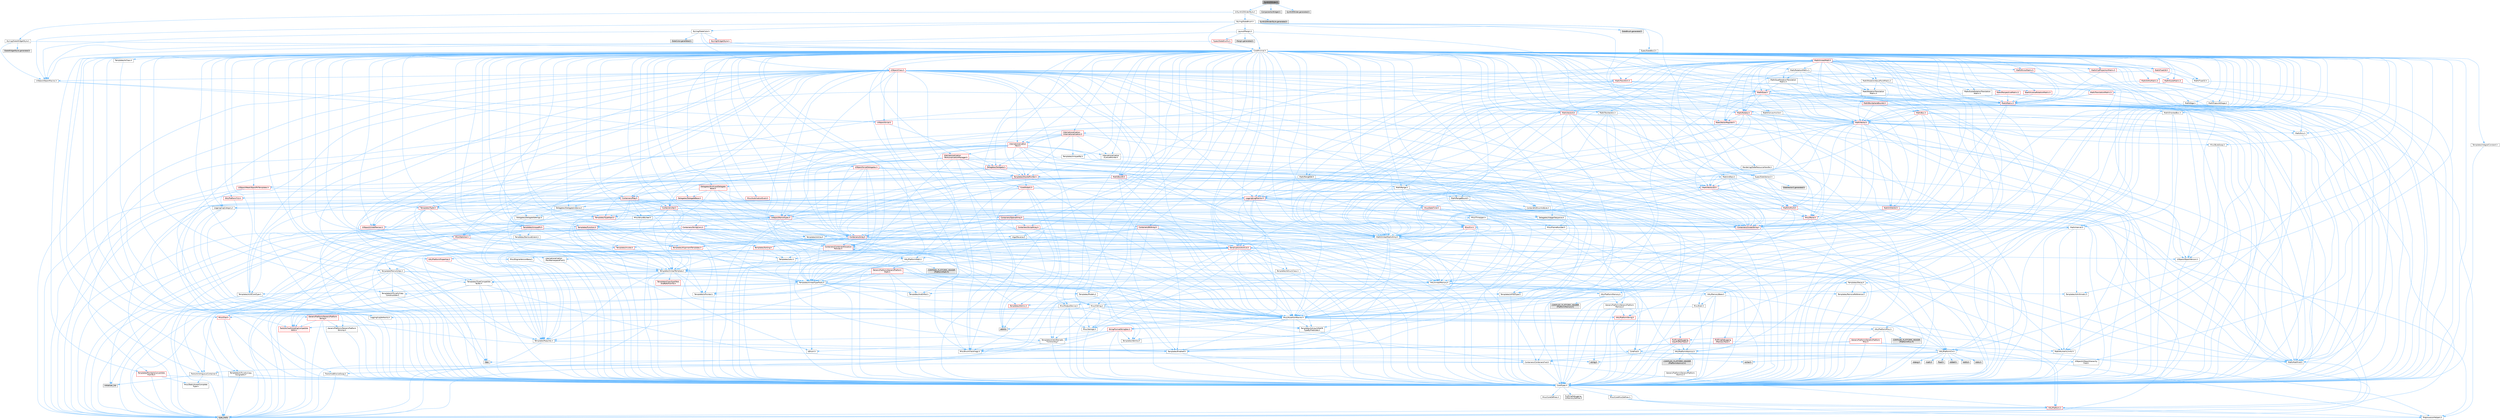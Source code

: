 digraph "Synth2DSlider.h"
{
 // INTERACTIVE_SVG=YES
 // LATEX_PDF_SIZE
  bgcolor="transparent";
  edge [fontname=Helvetica,fontsize=10,labelfontname=Helvetica,labelfontsize=10];
  node [fontname=Helvetica,fontsize=10,shape=box,height=0.2,width=0.4];
  Node1 [id="Node000001",label="Synth2DSlider.h",height=0.2,width=0.4,color="gray40", fillcolor="grey60", style="filled", fontcolor="black",tooltip=" "];
  Node1 -> Node2 [id="edge1_Node000001_Node000002",color="steelblue1",style="solid",tooltip=" "];
  Node2 [id="Node000002",label="UI/Synth2DSliderStyle.h",height=0.2,width=0.4,color="grey40", fillcolor="white", style="filled",URL="$d0/dff/Synth2DSliderStyle_8h.html",tooltip=" "];
  Node2 -> Node3 [id="edge2_Node000002_Node000003",color="steelblue1",style="solid",tooltip=" "];
  Node3 [id="Node000003",label="Styling/SlateBrush.h",height=0.2,width=0.4,color="grey40", fillcolor="white", style="filled",URL="$db/dfa/SlateBrush_8h.html",tooltip=" "];
  Node3 -> Node4 [id="edge3_Node000003_Node000004",color="steelblue1",style="solid",tooltip=" "];
  Node4 [id="Node000004",label="CoreMinimal.h",height=0.2,width=0.4,color="grey40", fillcolor="white", style="filled",URL="$d7/d67/CoreMinimal_8h.html",tooltip=" "];
  Node4 -> Node5 [id="edge4_Node000004_Node000005",color="steelblue1",style="solid",tooltip=" "];
  Node5 [id="Node000005",label="CoreTypes.h",height=0.2,width=0.4,color="grey40", fillcolor="white", style="filled",URL="$dc/dec/CoreTypes_8h.html",tooltip=" "];
  Node5 -> Node6 [id="edge5_Node000005_Node000006",color="steelblue1",style="solid",tooltip=" "];
  Node6 [id="Node000006",label="HAL/Platform.h",height=0.2,width=0.4,color="red", fillcolor="#FFF0F0", style="filled",URL="$d9/dd0/Platform_8h.html",tooltip=" "];
  Node6 -> Node9 [id="edge6_Node000006_Node000009",color="steelblue1",style="solid",tooltip=" "];
  Node9 [id="Node000009",label="type_traits",height=0.2,width=0.4,color="grey60", fillcolor="#E0E0E0", style="filled",tooltip=" "];
  Node6 -> Node10 [id="edge7_Node000006_Node000010",color="steelblue1",style="solid",tooltip=" "];
  Node10 [id="Node000010",label="PreprocessorHelpers.h",height=0.2,width=0.4,color="grey40", fillcolor="white", style="filled",URL="$db/ddb/PreprocessorHelpers_8h.html",tooltip=" "];
  Node5 -> Node16 [id="edge8_Node000005_Node000016",color="steelblue1",style="solid",tooltip=" "];
  Node16 [id="Node000016",label="ProfilingDebugging\l/UMemoryDefines.h",height=0.2,width=0.4,color="grey40", fillcolor="white", style="filled",URL="$d2/da2/UMemoryDefines_8h.html",tooltip=" "];
  Node5 -> Node17 [id="edge9_Node000005_Node000017",color="steelblue1",style="solid",tooltip=" "];
  Node17 [id="Node000017",label="Misc/CoreMiscDefines.h",height=0.2,width=0.4,color="grey40", fillcolor="white", style="filled",URL="$da/d38/CoreMiscDefines_8h.html",tooltip=" "];
  Node17 -> Node6 [id="edge10_Node000017_Node000006",color="steelblue1",style="solid",tooltip=" "];
  Node17 -> Node10 [id="edge11_Node000017_Node000010",color="steelblue1",style="solid",tooltip=" "];
  Node5 -> Node18 [id="edge12_Node000005_Node000018",color="steelblue1",style="solid",tooltip=" "];
  Node18 [id="Node000018",label="Misc/CoreDefines.h",height=0.2,width=0.4,color="grey40", fillcolor="white", style="filled",URL="$d3/dd2/CoreDefines_8h.html",tooltip=" "];
  Node4 -> Node19 [id="edge13_Node000004_Node000019",color="steelblue1",style="solid",tooltip=" "];
  Node19 [id="Node000019",label="CoreFwd.h",height=0.2,width=0.4,color="grey40", fillcolor="white", style="filled",URL="$d1/d1e/CoreFwd_8h.html",tooltip=" "];
  Node19 -> Node5 [id="edge14_Node000019_Node000005",color="steelblue1",style="solid",tooltip=" "];
  Node19 -> Node20 [id="edge15_Node000019_Node000020",color="steelblue1",style="solid",tooltip=" "];
  Node20 [id="Node000020",label="Containers/ContainersFwd.h",height=0.2,width=0.4,color="grey40", fillcolor="white", style="filled",URL="$d4/d0a/ContainersFwd_8h.html",tooltip=" "];
  Node20 -> Node6 [id="edge16_Node000020_Node000006",color="steelblue1",style="solid",tooltip=" "];
  Node20 -> Node5 [id="edge17_Node000020_Node000005",color="steelblue1",style="solid",tooltip=" "];
  Node20 -> Node21 [id="edge18_Node000020_Node000021",color="steelblue1",style="solid",tooltip=" "];
  Node21 [id="Node000021",label="Traits/IsContiguousContainer.h",height=0.2,width=0.4,color="grey40", fillcolor="white", style="filled",URL="$d5/d3c/IsContiguousContainer_8h.html",tooltip=" "];
  Node21 -> Node5 [id="edge19_Node000021_Node000005",color="steelblue1",style="solid",tooltip=" "];
  Node21 -> Node22 [id="edge20_Node000021_Node000022",color="steelblue1",style="solid",tooltip=" "];
  Node22 [id="Node000022",label="Misc/StaticAssertComplete\lType.h",height=0.2,width=0.4,color="grey40", fillcolor="white", style="filled",URL="$d5/d4e/StaticAssertCompleteType_8h.html",tooltip=" "];
  Node21 -> Node23 [id="edge21_Node000021_Node000023",color="steelblue1",style="solid",tooltip=" "];
  Node23 [id="Node000023",label="initializer_list",height=0.2,width=0.4,color="grey60", fillcolor="#E0E0E0", style="filled",tooltip=" "];
  Node19 -> Node24 [id="edge22_Node000019_Node000024",color="steelblue1",style="solid",tooltip=" "];
  Node24 [id="Node000024",label="Math/MathFwd.h",height=0.2,width=0.4,color="grey40", fillcolor="white", style="filled",URL="$d2/d10/MathFwd_8h.html",tooltip=" "];
  Node24 -> Node6 [id="edge23_Node000024_Node000006",color="steelblue1",style="solid",tooltip=" "];
  Node19 -> Node25 [id="edge24_Node000019_Node000025",color="steelblue1",style="solid",tooltip=" "];
  Node25 [id="Node000025",label="UObject/UObjectHierarchy\lFwd.h",height=0.2,width=0.4,color="grey40", fillcolor="white", style="filled",URL="$d3/d13/UObjectHierarchyFwd_8h.html",tooltip=" "];
  Node4 -> Node25 [id="edge25_Node000004_Node000025",color="steelblue1",style="solid",tooltip=" "];
  Node4 -> Node20 [id="edge26_Node000004_Node000020",color="steelblue1",style="solid",tooltip=" "];
  Node4 -> Node26 [id="edge27_Node000004_Node000026",color="steelblue1",style="solid",tooltip=" "];
  Node26 [id="Node000026",label="Misc/VarArgs.h",height=0.2,width=0.4,color="grey40", fillcolor="white", style="filled",URL="$d5/d6f/VarArgs_8h.html",tooltip=" "];
  Node26 -> Node5 [id="edge28_Node000026_Node000005",color="steelblue1",style="solid",tooltip=" "];
  Node4 -> Node27 [id="edge29_Node000004_Node000027",color="steelblue1",style="solid",tooltip=" "];
  Node27 [id="Node000027",label="Logging/LogVerbosity.h",height=0.2,width=0.4,color="grey40", fillcolor="white", style="filled",URL="$d2/d8f/LogVerbosity_8h.html",tooltip=" "];
  Node27 -> Node5 [id="edge30_Node000027_Node000005",color="steelblue1",style="solid",tooltip=" "];
  Node4 -> Node28 [id="edge31_Node000004_Node000028",color="steelblue1",style="solid",tooltip=" "];
  Node28 [id="Node000028",label="Misc/OutputDevice.h",height=0.2,width=0.4,color="grey40", fillcolor="white", style="filled",URL="$d7/d32/OutputDevice_8h.html",tooltip=" "];
  Node28 -> Node19 [id="edge32_Node000028_Node000019",color="steelblue1",style="solid",tooltip=" "];
  Node28 -> Node5 [id="edge33_Node000028_Node000005",color="steelblue1",style="solid",tooltip=" "];
  Node28 -> Node27 [id="edge34_Node000028_Node000027",color="steelblue1",style="solid",tooltip=" "];
  Node28 -> Node26 [id="edge35_Node000028_Node000026",color="steelblue1",style="solid",tooltip=" "];
  Node28 -> Node29 [id="edge36_Node000028_Node000029",color="steelblue1",style="solid",tooltip=" "];
  Node29 [id="Node000029",label="Templates/IsArrayOrRefOf\lTypeByPredicate.h",height=0.2,width=0.4,color="grey40", fillcolor="white", style="filled",URL="$d6/da1/IsArrayOrRefOfTypeByPredicate_8h.html",tooltip=" "];
  Node29 -> Node5 [id="edge37_Node000029_Node000005",color="steelblue1",style="solid",tooltip=" "];
  Node28 -> Node30 [id="edge38_Node000028_Node000030",color="steelblue1",style="solid",tooltip=" "];
  Node30 [id="Node000030",label="Templates/IsValidVariadic\lFunctionArg.h",height=0.2,width=0.4,color="grey40", fillcolor="white", style="filled",URL="$d0/dc8/IsValidVariadicFunctionArg_8h.html",tooltip=" "];
  Node30 -> Node5 [id="edge39_Node000030_Node000005",color="steelblue1",style="solid",tooltip=" "];
  Node30 -> Node31 [id="edge40_Node000030_Node000031",color="steelblue1",style="solid",tooltip=" "];
  Node31 [id="Node000031",label="IsEnum.h",height=0.2,width=0.4,color="grey40", fillcolor="white", style="filled",URL="$d4/de5/IsEnum_8h.html",tooltip=" "];
  Node30 -> Node9 [id="edge41_Node000030_Node000009",color="steelblue1",style="solid",tooltip=" "];
  Node28 -> Node32 [id="edge42_Node000028_Node000032",color="steelblue1",style="solid",tooltip=" "];
  Node32 [id="Node000032",label="Traits/IsCharEncodingCompatible\lWith.h",height=0.2,width=0.4,color="red", fillcolor="#FFF0F0", style="filled",URL="$df/dd1/IsCharEncodingCompatibleWith_8h.html",tooltip=" "];
  Node32 -> Node9 [id="edge43_Node000032_Node000009",color="steelblue1",style="solid",tooltip=" "];
  Node4 -> Node34 [id="edge44_Node000004_Node000034",color="steelblue1",style="solid",tooltip=" "];
  Node34 [id="Node000034",label="HAL/PlatformCrt.h",height=0.2,width=0.4,color="grey40", fillcolor="white", style="filled",URL="$d8/d75/PlatformCrt_8h.html",tooltip=" "];
  Node34 -> Node35 [id="edge45_Node000034_Node000035",color="steelblue1",style="solid",tooltip=" "];
  Node35 [id="Node000035",label="new",height=0.2,width=0.4,color="grey60", fillcolor="#E0E0E0", style="filled",tooltip=" "];
  Node34 -> Node36 [id="edge46_Node000034_Node000036",color="steelblue1",style="solid",tooltip=" "];
  Node36 [id="Node000036",label="wchar.h",height=0.2,width=0.4,color="grey60", fillcolor="#E0E0E0", style="filled",tooltip=" "];
  Node34 -> Node37 [id="edge47_Node000034_Node000037",color="steelblue1",style="solid",tooltip=" "];
  Node37 [id="Node000037",label="stddef.h",height=0.2,width=0.4,color="grey60", fillcolor="#E0E0E0", style="filled",tooltip=" "];
  Node34 -> Node38 [id="edge48_Node000034_Node000038",color="steelblue1",style="solid",tooltip=" "];
  Node38 [id="Node000038",label="stdlib.h",height=0.2,width=0.4,color="grey60", fillcolor="#E0E0E0", style="filled",tooltip=" "];
  Node34 -> Node39 [id="edge49_Node000034_Node000039",color="steelblue1",style="solid",tooltip=" "];
  Node39 [id="Node000039",label="stdio.h",height=0.2,width=0.4,color="grey60", fillcolor="#E0E0E0", style="filled",tooltip=" "];
  Node34 -> Node40 [id="edge50_Node000034_Node000040",color="steelblue1",style="solid",tooltip=" "];
  Node40 [id="Node000040",label="stdarg.h",height=0.2,width=0.4,color="grey60", fillcolor="#E0E0E0", style="filled",tooltip=" "];
  Node34 -> Node41 [id="edge51_Node000034_Node000041",color="steelblue1",style="solid",tooltip=" "];
  Node41 [id="Node000041",label="math.h",height=0.2,width=0.4,color="grey60", fillcolor="#E0E0E0", style="filled",tooltip=" "];
  Node34 -> Node42 [id="edge52_Node000034_Node000042",color="steelblue1",style="solid",tooltip=" "];
  Node42 [id="Node000042",label="float.h",height=0.2,width=0.4,color="grey60", fillcolor="#E0E0E0", style="filled",tooltip=" "];
  Node34 -> Node43 [id="edge53_Node000034_Node000043",color="steelblue1",style="solid",tooltip=" "];
  Node43 [id="Node000043",label="string.h",height=0.2,width=0.4,color="grey60", fillcolor="#E0E0E0", style="filled",tooltip=" "];
  Node4 -> Node44 [id="edge54_Node000004_Node000044",color="steelblue1",style="solid",tooltip=" "];
  Node44 [id="Node000044",label="HAL/PlatformMisc.h",height=0.2,width=0.4,color="grey40", fillcolor="white", style="filled",URL="$d0/df5/PlatformMisc_8h.html",tooltip=" "];
  Node44 -> Node5 [id="edge55_Node000044_Node000005",color="steelblue1",style="solid",tooltip=" "];
  Node44 -> Node45 [id="edge56_Node000044_Node000045",color="steelblue1",style="solid",tooltip=" "];
  Node45 [id="Node000045",label="GenericPlatform/GenericPlatform\lMisc.h",height=0.2,width=0.4,color="red", fillcolor="#FFF0F0", style="filled",URL="$db/d9a/GenericPlatformMisc_8h.html",tooltip=" "];
  Node45 -> Node19 [id="edge57_Node000045_Node000019",color="steelblue1",style="solid",tooltip=" "];
  Node45 -> Node5 [id="edge58_Node000045_Node000005",color="steelblue1",style="solid",tooltip=" "];
  Node45 -> Node34 [id="edge59_Node000045_Node000034",color="steelblue1",style="solid",tooltip=" "];
  Node45 -> Node49 [id="edge60_Node000045_Node000049",color="steelblue1",style="solid",tooltip=" "];
  Node49 [id="Node000049",label="Math/NumericLimits.h",height=0.2,width=0.4,color="grey40", fillcolor="white", style="filled",URL="$df/d1b/NumericLimits_8h.html",tooltip=" "];
  Node49 -> Node5 [id="edge61_Node000049_Node000005",color="steelblue1",style="solid",tooltip=" "];
  Node45 -> Node51 [id="edge62_Node000045_Node000051",color="steelblue1",style="solid",tooltip=" "];
  Node51 [id="Node000051",label="Misc/EnumClassFlags.h",height=0.2,width=0.4,color="grey40", fillcolor="white", style="filled",URL="$d8/de7/EnumClassFlags_8h.html",tooltip=" "];
  Node44 -> Node54 [id="edge63_Node000044_Node000054",color="steelblue1",style="solid",tooltip=" "];
  Node54 [id="Node000054",label="COMPILED_PLATFORM_HEADER\l(PlatformMisc.h)",height=0.2,width=0.4,color="grey60", fillcolor="#E0E0E0", style="filled",tooltip=" "];
  Node44 -> Node55 [id="edge64_Node000044_Node000055",color="steelblue1",style="solid",tooltip=" "];
  Node55 [id="Node000055",label="ProfilingDebugging\l/CpuProfilerTrace.h",height=0.2,width=0.4,color="red", fillcolor="#FFF0F0", style="filled",URL="$da/dcb/CpuProfilerTrace_8h.html",tooltip=" "];
  Node55 -> Node5 [id="edge65_Node000055_Node000005",color="steelblue1",style="solid",tooltip=" "];
  Node55 -> Node20 [id="edge66_Node000055_Node000020",color="steelblue1",style="solid",tooltip=" "];
  Node55 -> Node56 [id="edge67_Node000055_Node000056",color="steelblue1",style="solid",tooltip=" "];
  Node56 [id="Node000056",label="HAL/PlatformAtomics.h",height=0.2,width=0.4,color="grey40", fillcolor="white", style="filled",URL="$d3/d36/PlatformAtomics_8h.html",tooltip=" "];
  Node56 -> Node5 [id="edge68_Node000056_Node000005",color="steelblue1",style="solid",tooltip=" "];
  Node56 -> Node57 [id="edge69_Node000056_Node000057",color="steelblue1",style="solid",tooltip=" "];
  Node57 [id="Node000057",label="GenericPlatform/GenericPlatform\lAtomics.h",height=0.2,width=0.4,color="grey40", fillcolor="white", style="filled",URL="$da/d72/GenericPlatformAtomics_8h.html",tooltip=" "];
  Node57 -> Node5 [id="edge70_Node000057_Node000005",color="steelblue1",style="solid",tooltip=" "];
  Node56 -> Node58 [id="edge71_Node000056_Node000058",color="steelblue1",style="solid",tooltip=" "];
  Node58 [id="Node000058",label="COMPILED_PLATFORM_HEADER\l(PlatformAtomics.h)",height=0.2,width=0.4,color="grey60", fillcolor="#E0E0E0", style="filled",tooltip=" "];
  Node55 -> Node10 [id="edge72_Node000055_Node000010",color="steelblue1",style="solid",tooltip=" "];
  Node4 -> Node63 [id="edge73_Node000004_Node000063",color="steelblue1",style="solid",tooltip=" "];
  Node63 [id="Node000063",label="Misc/AssertionMacros.h",height=0.2,width=0.4,color="grey40", fillcolor="white", style="filled",URL="$d0/dfa/AssertionMacros_8h.html",tooltip=" "];
  Node63 -> Node5 [id="edge74_Node000063_Node000005",color="steelblue1",style="solid",tooltip=" "];
  Node63 -> Node6 [id="edge75_Node000063_Node000006",color="steelblue1",style="solid",tooltip=" "];
  Node63 -> Node44 [id="edge76_Node000063_Node000044",color="steelblue1",style="solid",tooltip=" "];
  Node63 -> Node10 [id="edge77_Node000063_Node000010",color="steelblue1",style="solid",tooltip=" "];
  Node63 -> Node64 [id="edge78_Node000063_Node000064",color="steelblue1",style="solid",tooltip=" "];
  Node64 [id="Node000064",label="Templates/EnableIf.h",height=0.2,width=0.4,color="grey40", fillcolor="white", style="filled",URL="$d7/d60/EnableIf_8h.html",tooltip=" "];
  Node64 -> Node5 [id="edge79_Node000064_Node000005",color="steelblue1",style="solid",tooltip=" "];
  Node63 -> Node29 [id="edge80_Node000063_Node000029",color="steelblue1",style="solid",tooltip=" "];
  Node63 -> Node30 [id="edge81_Node000063_Node000030",color="steelblue1",style="solid",tooltip=" "];
  Node63 -> Node32 [id="edge82_Node000063_Node000032",color="steelblue1",style="solid",tooltip=" "];
  Node63 -> Node26 [id="edge83_Node000063_Node000026",color="steelblue1",style="solid",tooltip=" "];
  Node63 -> Node65 [id="edge84_Node000063_Node000065",color="steelblue1",style="solid",tooltip=" "];
  Node65 [id="Node000065",label="String/FormatStringSan.h",height=0.2,width=0.4,color="red", fillcolor="#FFF0F0", style="filled",URL="$d3/d8b/FormatStringSan_8h.html",tooltip=" "];
  Node65 -> Node9 [id="edge85_Node000065_Node000009",color="steelblue1",style="solid",tooltip=" "];
  Node65 -> Node5 [id="edge86_Node000065_Node000005",color="steelblue1",style="solid",tooltip=" "];
  Node65 -> Node66 [id="edge87_Node000065_Node000066",color="steelblue1",style="solid",tooltip=" "];
  Node66 [id="Node000066",label="Templates/Requires.h",height=0.2,width=0.4,color="grey40", fillcolor="white", style="filled",URL="$dc/d96/Requires_8h.html",tooltip=" "];
  Node66 -> Node64 [id="edge88_Node000066_Node000064",color="steelblue1",style="solid",tooltip=" "];
  Node66 -> Node9 [id="edge89_Node000066_Node000009",color="steelblue1",style="solid",tooltip=" "];
  Node65 -> Node67 [id="edge90_Node000065_Node000067",color="steelblue1",style="solid",tooltip=" "];
  Node67 [id="Node000067",label="Templates/Identity.h",height=0.2,width=0.4,color="grey40", fillcolor="white", style="filled",URL="$d0/dd5/Identity_8h.html",tooltip=" "];
  Node65 -> Node30 [id="edge91_Node000065_Node000030",color="steelblue1",style="solid",tooltip=" "];
  Node65 -> Node20 [id="edge92_Node000065_Node000020",color="steelblue1",style="solid",tooltip=" "];
  Node63 -> Node71 [id="edge93_Node000063_Node000071",color="steelblue1",style="solid",tooltip=" "];
  Node71 [id="Node000071",label="atomic",height=0.2,width=0.4,color="grey60", fillcolor="#E0E0E0", style="filled",tooltip=" "];
  Node4 -> Node72 [id="edge94_Node000004_Node000072",color="steelblue1",style="solid",tooltip=" "];
  Node72 [id="Node000072",label="Templates/IsPointer.h",height=0.2,width=0.4,color="grey40", fillcolor="white", style="filled",URL="$d7/d05/IsPointer_8h.html",tooltip=" "];
  Node72 -> Node5 [id="edge95_Node000072_Node000005",color="steelblue1",style="solid",tooltip=" "];
  Node4 -> Node73 [id="edge96_Node000004_Node000073",color="steelblue1",style="solid",tooltip=" "];
  Node73 [id="Node000073",label="HAL/PlatformMemory.h",height=0.2,width=0.4,color="grey40", fillcolor="white", style="filled",URL="$de/d68/PlatformMemory_8h.html",tooltip=" "];
  Node73 -> Node5 [id="edge97_Node000073_Node000005",color="steelblue1",style="solid",tooltip=" "];
  Node73 -> Node74 [id="edge98_Node000073_Node000074",color="steelblue1",style="solid",tooltip=" "];
  Node74 [id="Node000074",label="GenericPlatform/GenericPlatform\lMemory.h",height=0.2,width=0.4,color="grey40", fillcolor="white", style="filled",URL="$dd/d22/GenericPlatformMemory_8h.html",tooltip=" "];
  Node74 -> Node19 [id="edge99_Node000074_Node000019",color="steelblue1",style="solid",tooltip=" "];
  Node74 -> Node5 [id="edge100_Node000074_Node000005",color="steelblue1",style="solid",tooltip=" "];
  Node74 -> Node75 [id="edge101_Node000074_Node000075",color="steelblue1",style="solid",tooltip=" "];
  Node75 [id="Node000075",label="HAL/PlatformString.h",height=0.2,width=0.4,color="red", fillcolor="#FFF0F0", style="filled",URL="$db/db5/PlatformString_8h.html",tooltip=" "];
  Node75 -> Node5 [id="edge102_Node000075_Node000005",color="steelblue1",style="solid",tooltip=" "];
  Node74 -> Node43 [id="edge103_Node000074_Node000043",color="steelblue1",style="solid",tooltip=" "];
  Node74 -> Node36 [id="edge104_Node000074_Node000036",color="steelblue1",style="solid",tooltip=" "];
  Node73 -> Node77 [id="edge105_Node000073_Node000077",color="steelblue1",style="solid",tooltip=" "];
  Node77 [id="Node000077",label="COMPILED_PLATFORM_HEADER\l(PlatformMemory.h)",height=0.2,width=0.4,color="grey60", fillcolor="#E0E0E0", style="filled",tooltip=" "];
  Node4 -> Node56 [id="edge106_Node000004_Node000056",color="steelblue1",style="solid",tooltip=" "];
  Node4 -> Node78 [id="edge107_Node000004_Node000078",color="steelblue1",style="solid",tooltip=" "];
  Node78 [id="Node000078",label="Misc/Exec.h",height=0.2,width=0.4,color="grey40", fillcolor="white", style="filled",URL="$de/ddb/Exec_8h.html",tooltip=" "];
  Node78 -> Node5 [id="edge108_Node000078_Node000005",color="steelblue1",style="solid",tooltip=" "];
  Node78 -> Node63 [id="edge109_Node000078_Node000063",color="steelblue1",style="solid",tooltip=" "];
  Node4 -> Node79 [id="edge110_Node000004_Node000079",color="steelblue1",style="solid",tooltip=" "];
  Node79 [id="Node000079",label="HAL/MemoryBase.h",height=0.2,width=0.4,color="grey40", fillcolor="white", style="filled",URL="$d6/d9f/MemoryBase_8h.html",tooltip=" "];
  Node79 -> Node5 [id="edge111_Node000079_Node000005",color="steelblue1",style="solid",tooltip=" "];
  Node79 -> Node56 [id="edge112_Node000079_Node000056",color="steelblue1",style="solid",tooltip=" "];
  Node79 -> Node34 [id="edge113_Node000079_Node000034",color="steelblue1",style="solid",tooltip=" "];
  Node79 -> Node78 [id="edge114_Node000079_Node000078",color="steelblue1",style="solid",tooltip=" "];
  Node79 -> Node28 [id="edge115_Node000079_Node000028",color="steelblue1",style="solid",tooltip=" "];
  Node79 -> Node80 [id="edge116_Node000079_Node000080",color="steelblue1",style="solid",tooltip=" "];
  Node80 [id="Node000080",label="Templates/Atomic.h",height=0.2,width=0.4,color="red", fillcolor="#FFF0F0", style="filled",URL="$d3/d91/Atomic_8h.html",tooltip=" "];
  Node80 -> Node71 [id="edge117_Node000080_Node000071",color="steelblue1",style="solid",tooltip=" "];
  Node4 -> Node89 [id="edge118_Node000004_Node000089",color="steelblue1",style="solid",tooltip=" "];
  Node89 [id="Node000089",label="HAL/UnrealMemory.h",height=0.2,width=0.4,color="grey40", fillcolor="white", style="filled",URL="$d9/d96/UnrealMemory_8h.html",tooltip=" "];
  Node89 -> Node5 [id="edge119_Node000089_Node000005",color="steelblue1",style="solid",tooltip=" "];
  Node89 -> Node74 [id="edge120_Node000089_Node000074",color="steelblue1",style="solid",tooltip=" "];
  Node89 -> Node79 [id="edge121_Node000089_Node000079",color="steelblue1",style="solid",tooltip=" "];
  Node89 -> Node73 [id="edge122_Node000089_Node000073",color="steelblue1",style="solid",tooltip=" "];
  Node89 -> Node90 [id="edge123_Node000089_Node000090",color="steelblue1",style="solid",tooltip=" "];
  Node90 [id="Node000090",label="ProfilingDebugging\l/MemoryTrace.h",height=0.2,width=0.4,color="red", fillcolor="#FFF0F0", style="filled",URL="$da/dd7/MemoryTrace_8h.html",tooltip=" "];
  Node90 -> Node6 [id="edge124_Node000090_Node000006",color="steelblue1",style="solid",tooltip=" "];
  Node90 -> Node51 [id="edge125_Node000090_Node000051",color="steelblue1",style="solid",tooltip=" "];
  Node89 -> Node72 [id="edge126_Node000089_Node000072",color="steelblue1",style="solid",tooltip=" "];
  Node4 -> Node91 [id="edge127_Node000004_Node000091",color="steelblue1",style="solid",tooltip=" "];
  Node91 [id="Node000091",label="Templates/IsArithmetic.h",height=0.2,width=0.4,color="grey40", fillcolor="white", style="filled",URL="$d2/d5d/IsArithmetic_8h.html",tooltip=" "];
  Node91 -> Node5 [id="edge128_Node000091_Node000005",color="steelblue1",style="solid",tooltip=" "];
  Node4 -> Node85 [id="edge129_Node000004_Node000085",color="steelblue1",style="solid",tooltip=" "];
  Node85 [id="Node000085",label="Templates/AndOrNot.h",height=0.2,width=0.4,color="grey40", fillcolor="white", style="filled",URL="$db/d0a/AndOrNot_8h.html",tooltip=" "];
  Node85 -> Node5 [id="edge130_Node000085_Node000005",color="steelblue1",style="solid",tooltip=" "];
  Node4 -> Node92 [id="edge131_Node000004_Node000092",color="steelblue1",style="solid",tooltip=" "];
  Node92 [id="Node000092",label="Templates/IsPODType.h",height=0.2,width=0.4,color="grey40", fillcolor="white", style="filled",URL="$d7/db1/IsPODType_8h.html",tooltip=" "];
  Node92 -> Node5 [id="edge132_Node000092_Node000005",color="steelblue1",style="solid",tooltip=" "];
  Node4 -> Node93 [id="edge133_Node000004_Node000093",color="steelblue1",style="solid",tooltip=" "];
  Node93 [id="Node000093",label="Templates/IsUECoreType.h",height=0.2,width=0.4,color="grey40", fillcolor="white", style="filled",URL="$d1/db8/IsUECoreType_8h.html",tooltip=" "];
  Node93 -> Node5 [id="edge134_Node000093_Node000005",color="steelblue1",style="solid",tooltip=" "];
  Node93 -> Node9 [id="edge135_Node000093_Node000009",color="steelblue1",style="solid",tooltip=" "];
  Node4 -> Node86 [id="edge136_Node000004_Node000086",color="steelblue1",style="solid",tooltip=" "];
  Node86 [id="Node000086",label="Templates/IsTriviallyCopy\lConstructible.h",height=0.2,width=0.4,color="grey40", fillcolor="white", style="filled",URL="$d3/d78/IsTriviallyCopyConstructible_8h.html",tooltip=" "];
  Node86 -> Node5 [id="edge137_Node000086_Node000005",color="steelblue1",style="solid",tooltip=" "];
  Node86 -> Node9 [id="edge138_Node000086_Node000009",color="steelblue1",style="solid",tooltip=" "];
  Node4 -> Node94 [id="edge139_Node000004_Node000094",color="steelblue1",style="solid",tooltip=" "];
  Node94 [id="Node000094",label="Templates/UnrealTypeTraits.h",height=0.2,width=0.4,color="grey40", fillcolor="white", style="filled",URL="$d2/d2d/UnrealTypeTraits_8h.html",tooltip=" "];
  Node94 -> Node5 [id="edge140_Node000094_Node000005",color="steelblue1",style="solid",tooltip=" "];
  Node94 -> Node72 [id="edge141_Node000094_Node000072",color="steelblue1",style="solid",tooltip=" "];
  Node94 -> Node63 [id="edge142_Node000094_Node000063",color="steelblue1",style="solid",tooltip=" "];
  Node94 -> Node85 [id="edge143_Node000094_Node000085",color="steelblue1",style="solid",tooltip=" "];
  Node94 -> Node64 [id="edge144_Node000094_Node000064",color="steelblue1",style="solid",tooltip=" "];
  Node94 -> Node91 [id="edge145_Node000094_Node000091",color="steelblue1",style="solid",tooltip=" "];
  Node94 -> Node31 [id="edge146_Node000094_Node000031",color="steelblue1",style="solid",tooltip=" "];
  Node94 -> Node95 [id="edge147_Node000094_Node000095",color="steelblue1",style="solid",tooltip=" "];
  Node95 [id="Node000095",label="Templates/Models.h",height=0.2,width=0.4,color="grey40", fillcolor="white", style="filled",URL="$d3/d0c/Models_8h.html",tooltip=" "];
  Node95 -> Node67 [id="edge148_Node000095_Node000067",color="steelblue1",style="solid",tooltip=" "];
  Node94 -> Node92 [id="edge149_Node000094_Node000092",color="steelblue1",style="solid",tooltip=" "];
  Node94 -> Node93 [id="edge150_Node000094_Node000093",color="steelblue1",style="solid",tooltip=" "];
  Node94 -> Node86 [id="edge151_Node000094_Node000086",color="steelblue1",style="solid",tooltip=" "];
  Node4 -> Node64 [id="edge152_Node000004_Node000064",color="steelblue1",style="solid",tooltip=" "];
  Node4 -> Node96 [id="edge153_Node000004_Node000096",color="steelblue1",style="solid",tooltip=" "];
  Node96 [id="Node000096",label="Templates/RemoveReference.h",height=0.2,width=0.4,color="grey40", fillcolor="white", style="filled",URL="$da/dbe/RemoveReference_8h.html",tooltip=" "];
  Node96 -> Node5 [id="edge154_Node000096_Node000005",color="steelblue1",style="solid",tooltip=" "];
  Node4 -> Node97 [id="edge155_Node000004_Node000097",color="steelblue1",style="solid",tooltip=" "];
  Node97 [id="Node000097",label="Templates/IntegralConstant.h",height=0.2,width=0.4,color="grey40", fillcolor="white", style="filled",URL="$db/d1b/IntegralConstant_8h.html",tooltip=" "];
  Node97 -> Node5 [id="edge156_Node000097_Node000005",color="steelblue1",style="solid",tooltip=" "];
  Node4 -> Node98 [id="edge157_Node000004_Node000098",color="steelblue1",style="solid",tooltip=" "];
  Node98 [id="Node000098",label="Templates/IsClass.h",height=0.2,width=0.4,color="grey40", fillcolor="white", style="filled",URL="$db/dcb/IsClass_8h.html",tooltip=" "];
  Node98 -> Node5 [id="edge158_Node000098_Node000005",color="steelblue1",style="solid",tooltip=" "];
  Node4 -> Node99 [id="edge159_Node000004_Node000099",color="steelblue1",style="solid",tooltip=" "];
  Node99 [id="Node000099",label="Templates/TypeCompatible\lBytes.h",height=0.2,width=0.4,color="grey40", fillcolor="white", style="filled",URL="$df/d0a/TypeCompatibleBytes_8h.html",tooltip=" "];
  Node99 -> Node5 [id="edge160_Node000099_Node000005",color="steelblue1",style="solid",tooltip=" "];
  Node99 -> Node43 [id="edge161_Node000099_Node000043",color="steelblue1",style="solid",tooltip=" "];
  Node99 -> Node35 [id="edge162_Node000099_Node000035",color="steelblue1",style="solid",tooltip=" "];
  Node99 -> Node9 [id="edge163_Node000099_Node000009",color="steelblue1",style="solid",tooltip=" "];
  Node4 -> Node21 [id="edge164_Node000004_Node000021",color="steelblue1",style="solid",tooltip=" "];
  Node4 -> Node100 [id="edge165_Node000004_Node000100",color="steelblue1",style="solid",tooltip=" "];
  Node100 [id="Node000100",label="Templates/UnrealTemplate.h",height=0.2,width=0.4,color="grey40", fillcolor="white", style="filled",URL="$d4/d24/UnrealTemplate_8h.html",tooltip=" "];
  Node100 -> Node5 [id="edge166_Node000100_Node000005",color="steelblue1",style="solid",tooltip=" "];
  Node100 -> Node72 [id="edge167_Node000100_Node000072",color="steelblue1",style="solid",tooltip=" "];
  Node100 -> Node89 [id="edge168_Node000100_Node000089",color="steelblue1",style="solid",tooltip=" "];
  Node100 -> Node101 [id="edge169_Node000100_Node000101",color="steelblue1",style="solid",tooltip=" "];
  Node101 [id="Node000101",label="Templates/CopyQualifiers\lAndRefsFromTo.h",height=0.2,width=0.4,color="red", fillcolor="#FFF0F0", style="filled",URL="$d3/db3/CopyQualifiersAndRefsFromTo_8h.html",tooltip=" "];
  Node100 -> Node94 [id="edge170_Node000100_Node000094",color="steelblue1",style="solid",tooltip=" "];
  Node100 -> Node96 [id="edge171_Node000100_Node000096",color="steelblue1",style="solid",tooltip=" "];
  Node100 -> Node66 [id="edge172_Node000100_Node000066",color="steelblue1",style="solid",tooltip=" "];
  Node100 -> Node99 [id="edge173_Node000100_Node000099",color="steelblue1",style="solid",tooltip=" "];
  Node100 -> Node67 [id="edge174_Node000100_Node000067",color="steelblue1",style="solid",tooltip=" "];
  Node100 -> Node21 [id="edge175_Node000100_Node000021",color="steelblue1",style="solid",tooltip=" "];
  Node100 -> Node103 [id="edge176_Node000100_Node000103",color="steelblue1",style="solid",tooltip=" "];
  Node103 [id="Node000103",label="Traits/UseBitwiseSwap.h",height=0.2,width=0.4,color="grey40", fillcolor="white", style="filled",URL="$db/df3/UseBitwiseSwap_8h.html",tooltip=" "];
  Node103 -> Node5 [id="edge177_Node000103_Node000005",color="steelblue1",style="solid",tooltip=" "];
  Node103 -> Node9 [id="edge178_Node000103_Node000009",color="steelblue1",style="solid",tooltip=" "];
  Node100 -> Node9 [id="edge179_Node000100_Node000009",color="steelblue1",style="solid",tooltip=" "];
  Node4 -> Node49 [id="edge180_Node000004_Node000049",color="steelblue1",style="solid",tooltip=" "];
  Node4 -> Node104 [id="edge181_Node000004_Node000104",color="steelblue1",style="solid",tooltip=" "];
  Node104 [id="Node000104",label="HAL/PlatformMath.h",height=0.2,width=0.4,color="grey40", fillcolor="white", style="filled",URL="$dc/d53/PlatformMath_8h.html",tooltip=" "];
  Node104 -> Node5 [id="edge182_Node000104_Node000005",color="steelblue1",style="solid",tooltip=" "];
  Node104 -> Node105 [id="edge183_Node000104_Node000105",color="steelblue1",style="solid",tooltip=" "];
  Node105 [id="Node000105",label="GenericPlatform/GenericPlatform\lMath.h",height=0.2,width=0.4,color="red", fillcolor="#FFF0F0", style="filled",URL="$d5/d79/GenericPlatformMath_8h.html",tooltip=" "];
  Node105 -> Node5 [id="edge184_Node000105_Node000005",color="steelblue1",style="solid",tooltip=" "];
  Node105 -> Node20 [id="edge185_Node000105_Node000020",color="steelblue1",style="solid",tooltip=" "];
  Node105 -> Node34 [id="edge186_Node000105_Node000034",color="steelblue1",style="solid",tooltip=" "];
  Node105 -> Node85 [id="edge187_Node000105_Node000085",color="steelblue1",style="solid",tooltip=" "];
  Node105 -> Node106 [id="edge188_Node000105_Node000106",color="steelblue1",style="solid",tooltip=" "];
  Node106 [id="Node000106",label="Templates/Decay.h",height=0.2,width=0.4,color="grey40", fillcolor="white", style="filled",URL="$dd/d0f/Decay_8h.html",tooltip=" "];
  Node106 -> Node5 [id="edge189_Node000106_Node000005",color="steelblue1",style="solid",tooltip=" "];
  Node106 -> Node96 [id="edge190_Node000106_Node000096",color="steelblue1",style="solid",tooltip=" "];
  Node106 -> Node9 [id="edge191_Node000106_Node000009",color="steelblue1",style="solid",tooltip=" "];
  Node105 -> Node94 [id="edge192_Node000105_Node000094",color="steelblue1",style="solid",tooltip=" "];
  Node105 -> Node66 [id="edge193_Node000105_Node000066",color="steelblue1",style="solid",tooltip=" "];
  Node105 -> Node99 [id="edge194_Node000105_Node000099",color="steelblue1",style="solid",tooltip=" "];
  Node105 -> Node9 [id="edge195_Node000105_Node000009",color="steelblue1",style="solid",tooltip=" "];
  Node104 -> Node111 [id="edge196_Node000104_Node000111",color="steelblue1",style="solid",tooltip=" "];
  Node111 [id="Node000111",label="COMPILED_PLATFORM_HEADER\l(PlatformMath.h)",height=0.2,width=0.4,color="grey60", fillcolor="#E0E0E0", style="filled",tooltip=" "];
  Node4 -> Node87 [id="edge197_Node000004_Node000087",color="steelblue1",style="solid",tooltip=" "];
  Node87 [id="Node000087",label="Templates/IsTriviallyCopy\lAssignable.h",height=0.2,width=0.4,color="grey40", fillcolor="white", style="filled",URL="$d2/df2/IsTriviallyCopyAssignable_8h.html",tooltip=" "];
  Node87 -> Node5 [id="edge198_Node000087_Node000005",color="steelblue1",style="solid",tooltip=" "];
  Node87 -> Node9 [id="edge199_Node000087_Node000009",color="steelblue1",style="solid",tooltip=" "];
  Node4 -> Node112 [id="edge200_Node000004_Node000112",color="steelblue1",style="solid",tooltip=" "];
  Node112 [id="Node000112",label="Templates/MemoryOps.h",height=0.2,width=0.4,color="grey40", fillcolor="white", style="filled",URL="$db/dea/MemoryOps_8h.html",tooltip=" "];
  Node112 -> Node5 [id="edge201_Node000112_Node000005",color="steelblue1",style="solid",tooltip=" "];
  Node112 -> Node89 [id="edge202_Node000112_Node000089",color="steelblue1",style="solid",tooltip=" "];
  Node112 -> Node87 [id="edge203_Node000112_Node000087",color="steelblue1",style="solid",tooltip=" "];
  Node112 -> Node86 [id="edge204_Node000112_Node000086",color="steelblue1",style="solid",tooltip=" "];
  Node112 -> Node66 [id="edge205_Node000112_Node000066",color="steelblue1",style="solid",tooltip=" "];
  Node112 -> Node94 [id="edge206_Node000112_Node000094",color="steelblue1",style="solid",tooltip=" "];
  Node112 -> Node103 [id="edge207_Node000112_Node000103",color="steelblue1",style="solid",tooltip=" "];
  Node112 -> Node35 [id="edge208_Node000112_Node000035",color="steelblue1",style="solid",tooltip=" "];
  Node112 -> Node9 [id="edge209_Node000112_Node000009",color="steelblue1",style="solid",tooltip=" "];
  Node4 -> Node113 [id="edge210_Node000004_Node000113",color="steelblue1",style="solid",tooltip=" "];
  Node113 [id="Node000113",label="Containers/ContainerAllocation\lPolicies.h",height=0.2,width=0.4,color="red", fillcolor="#FFF0F0", style="filled",URL="$d7/dff/ContainerAllocationPolicies_8h.html",tooltip=" "];
  Node113 -> Node5 [id="edge211_Node000113_Node000005",color="steelblue1",style="solid",tooltip=" "];
  Node113 -> Node113 [id="edge212_Node000113_Node000113",color="steelblue1",style="solid",tooltip=" "];
  Node113 -> Node104 [id="edge213_Node000113_Node000104",color="steelblue1",style="solid",tooltip=" "];
  Node113 -> Node89 [id="edge214_Node000113_Node000089",color="steelblue1",style="solid",tooltip=" "];
  Node113 -> Node49 [id="edge215_Node000113_Node000049",color="steelblue1",style="solid",tooltip=" "];
  Node113 -> Node63 [id="edge216_Node000113_Node000063",color="steelblue1",style="solid",tooltip=" "];
  Node113 -> Node112 [id="edge217_Node000113_Node000112",color="steelblue1",style="solid",tooltip=" "];
  Node113 -> Node99 [id="edge218_Node000113_Node000099",color="steelblue1",style="solid",tooltip=" "];
  Node113 -> Node9 [id="edge219_Node000113_Node000009",color="steelblue1",style="solid",tooltip=" "];
  Node4 -> Node116 [id="edge220_Node000004_Node000116",color="steelblue1",style="solid",tooltip=" "];
  Node116 [id="Node000116",label="Templates/IsEnumClass.h",height=0.2,width=0.4,color="grey40", fillcolor="white", style="filled",URL="$d7/d15/IsEnumClass_8h.html",tooltip=" "];
  Node116 -> Node5 [id="edge221_Node000116_Node000005",color="steelblue1",style="solid",tooltip=" "];
  Node116 -> Node85 [id="edge222_Node000116_Node000085",color="steelblue1",style="solid",tooltip=" "];
  Node4 -> Node117 [id="edge223_Node000004_Node000117",color="steelblue1",style="solid",tooltip=" "];
  Node117 [id="Node000117",label="HAL/PlatformProperties.h",height=0.2,width=0.4,color="red", fillcolor="#FFF0F0", style="filled",URL="$d9/db0/PlatformProperties_8h.html",tooltip=" "];
  Node117 -> Node5 [id="edge224_Node000117_Node000005",color="steelblue1",style="solid",tooltip=" "];
  Node4 -> Node120 [id="edge225_Node000004_Node000120",color="steelblue1",style="solid",tooltip=" "];
  Node120 [id="Node000120",label="Misc/EngineVersionBase.h",height=0.2,width=0.4,color="grey40", fillcolor="white", style="filled",URL="$d5/d2b/EngineVersionBase_8h.html",tooltip=" "];
  Node120 -> Node5 [id="edge226_Node000120_Node000005",color="steelblue1",style="solid",tooltip=" "];
  Node4 -> Node121 [id="edge227_Node000004_Node000121",color="steelblue1",style="solid",tooltip=" "];
  Node121 [id="Node000121",label="Internationalization\l/TextNamespaceFwd.h",height=0.2,width=0.4,color="grey40", fillcolor="white", style="filled",URL="$d8/d97/TextNamespaceFwd_8h.html",tooltip=" "];
  Node121 -> Node5 [id="edge228_Node000121_Node000005",color="steelblue1",style="solid",tooltip=" "];
  Node4 -> Node122 [id="edge229_Node000004_Node000122",color="steelblue1",style="solid",tooltip=" "];
  Node122 [id="Node000122",label="Serialization/Archive.h",height=0.2,width=0.4,color="red", fillcolor="#FFF0F0", style="filled",URL="$d7/d3b/Archive_8h.html",tooltip=" "];
  Node122 -> Node19 [id="edge230_Node000122_Node000019",color="steelblue1",style="solid",tooltip=" "];
  Node122 -> Node5 [id="edge231_Node000122_Node000005",color="steelblue1",style="solid",tooltip=" "];
  Node122 -> Node117 [id="edge232_Node000122_Node000117",color="steelblue1",style="solid",tooltip=" "];
  Node122 -> Node121 [id="edge233_Node000122_Node000121",color="steelblue1",style="solid",tooltip=" "];
  Node122 -> Node24 [id="edge234_Node000122_Node000024",color="steelblue1",style="solid",tooltip=" "];
  Node122 -> Node63 [id="edge235_Node000122_Node000063",color="steelblue1",style="solid",tooltip=" "];
  Node122 -> Node120 [id="edge236_Node000122_Node000120",color="steelblue1",style="solid",tooltip=" "];
  Node122 -> Node26 [id="edge237_Node000122_Node000026",color="steelblue1",style="solid",tooltip=" "];
  Node122 -> Node64 [id="edge238_Node000122_Node000064",color="steelblue1",style="solid",tooltip=" "];
  Node122 -> Node29 [id="edge239_Node000122_Node000029",color="steelblue1",style="solid",tooltip=" "];
  Node122 -> Node116 [id="edge240_Node000122_Node000116",color="steelblue1",style="solid",tooltip=" "];
  Node122 -> Node30 [id="edge241_Node000122_Node000030",color="steelblue1",style="solid",tooltip=" "];
  Node122 -> Node100 [id="edge242_Node000122_Node000100",color="steelblue1",style="solid",tooltip=" "];
  Node122 -> Node32 [id="edge243_Node000122_Node000032",color="steelblue1",style="solid",tooltip=" "];
  Node122 -> Node125 [id="edge244_Node000122_Node000125",color="steelblue1",style="solid",tooltip=" "];
  Node125 [id="Node000125",label="UObject/ObjectVersion.h",height=0.2,width=0.4,color="grey40", fillcolor="white", style="filled",URL="$da/d63/ObjectVersion_8h.html",tooltip=" "];
  Node125 -> Node5 [id="edge245_Node000125_Node000005",color="steelblue1",style="solid",tooltip=" "];
  Node4 -> Node126 [id="edge246_Node000004_Node000126",color="steelblue1",style="solid",tooltip=" "];
  Node126 [id="Node000126",label="Templates/Less.h",height=0.2,width=0.4,color="grey40", fillcolor="white", style="filled",URL="$de/dc8/Less_8h.html",tooltip=" "];
  Node126 -> Node5 [id="edge247_Node000126_Node000005",color="steelblue1",style="solid",tooltip=" "];
  Node126 -> Node100 [id="edge248_Node000126_Node000100",color="steelblue1",style="solid",tooltip=" "];
  Node4 -> Node127 [id="edge249_Node000004_Node000127",color="steelblue1",style="solid",tooltip=" "];
  Node127 [id="Node000127",label="Templates/Sorting.h",height=0.2,width=0.4,color="red", fillcolor="#FFF0F0", style="filled",URL="$d3/d9e/Sorting_8h.html",tooltip=" "];
  Node127 -> Node5 [id="edge250_Node000127_Node000005",color="steelblue1",style="solid",tooltip=" "];
  Node127 -> Node104 [id="edge251_Node000127_Node000104",color="steelblue1",style="solid",tooltip=" "];
  Node127 -> Node126 [id="edge252_Node000127_Node000126",color="steelblue1",style="solid",tooltip=" "];
  Node4 -> Node138 [id="edge253_Node000004_Node000138",color="steelblue1",style="solid",tooltip=" "];
  Node138 [id="Node000138",label="Misc/Char.h",height=0.2,width=0.4,color="red", fillcolor="#FFF0F0", style="filled",URL="$d0/d58/Char_8h.html",tooltip=" "];
  Node138 -> Node5 [id="edge254_Node000138_Node000005",color="steelblue1",style="solid",tooltip=" "];
  Node138 -> Node9 [id="edge255_Node000138_Node000009",color="steelblue1",style="solid",tooltip=" "];
  Node4 -> Node141 [id="edge256_Node000004_Node000141",color="steelblue1",style="solid",tooltip=" "];
  Node141 [id="Node000141",label="GenericPlatform/GenericPlatform\lStricmp.h",height=0.2,width=0.4,color="grey40", fillcolor="white", style="filled",URL="$d2/d86/GenericPlatformStricmp_8h.html",tooltip=" "];
  Node141 -> Node5 [id="edge257_Node000141_Node000005",color="steelblue1",style="solid",tooltip=" "];
  Node4 -> Node142 [id="edge258_Node000004_Node000142",color="steelblue1",style="solid",tooltip=" "];
  Node142 [id="Node000142",label="GenericPlatform/GenericPlatform\lString.h",height=0.2,width=0.4,color="red", fillcolor="#FFF0F0", style="filled",URL="$dd/d20/GenericPlatformString_8h.html",tooltip=" "];
  Node142 -> Node5 [id="edge259_Node000142_Node000005",color="steelblue1",style="solid",tooltip=" "];
  Node142 -> Node141 [id="edge260_Node000142_Node000141",color="steelblue1",style="solid",tooltip=" "];
  Node142 -> Node64 [id="edge261_Node000142_Node000064",color="steelblue1",style="solid",tooltip=" "];
  Node142 -> Node32 [id="edge262_Node000142_Node000032",color="steelblue1",style="solid",tooltip=" "];
  Node142 -> Node9 [id="edge263_Node000142_Node000009",color="steelblue1",style="solid",tooltip=" "];
  Node4 -> Node75 [id="edge264_Node000004_Node000075",color="steelblue1",style="solid",tooltip=" "];
  Node4 -> Node145 [id="edge265_Node000004_Node000145",color="steelblue1",style="solid",tooltip=" "];
  Node145 [id="Node000145",label="Misc/CString.h",height=0.2,width=0.4,color="grey40", fillcolor="white", style="filled",URL="$d2/d49/CString_8h.html",tooltip=" "];
  Node145 -> Node5 [id="edge266_Node000145_Node000005",color="steelblue1",style="solid",tooltip=" "];
  Node145 -> Node34 [id="edge267_Node000145_Node000034",color="steelblue1",style="solid",tooltip=" "];
  Node145 -> Node75 [id="edge268_Node000145_Node000075",color="steelblue1",style="solid",tooltip=" "];
  Node145 -> Node63 [id="edge269_Node000145_Node000063",color="steelblue1",style="solid",tooltip=" "];
  Node145 -> Node138 [id="edge270_Node000145_Node000138",color="steelblue1",style="solid",tooltip=" "];
  Node145 -> Node26 [id="edge271_Node000145_Node000026",color="steelblue1",style="solid",tooltip=" "];
  Node145 -> Node29 [id="edge272_Node000145_Node000029",color="steelblue1",style="solid",tooltip=" "];
  Node145 -> Node30 [id="edge273_Node000145_Node000030",color="steelblue1",style="solid",tooltip=" "];
  Node145 -> Node32 [id="edge274_Node000145_Node000032",color="steelblue1",style="solid",tooltip=" "];
  Node4 -> Node146 [id="edge275_Node000004_Node000146",color="steelblue1",style="solid",tooltip=" "];
  Node146 [id="Node000146",label="Misc/Crc.h",height=0.2,width=0.4,color="red", fillcolor="#FFF0F0", style="filled",URL="$d4/dd2/Crc_8h.html",tooltip=" "];
  Node146 -> Node5 [id="edge276_Node000146_Node000005",color="steelblue1",style="solid",tooltip=" "];
  Node146 -> Node75 [id="edge277_Node000146_Node000075",color="steelblue1",style="solid",tooltip=" "];
  Node146 -> Node63 [id="edge278_Node000146_Node000063",color="steelblue1",style="solid",tooltip=" "];
  Node146 -> Node145 [id="edge279_Node000146_Node000145",color="steelblue1",style="solid",tooltip=" "];
  Node146 -> Node138 [id="edge280_Node000146_Node000138",color="steelblue1",style="solid",tooltip=" "];
  Node146 -> Node94 [id="edge281_Node000146_Node000094",color="steelblue1",style="solid",tooltip=" "];
  Node4 -> Node137 [id="edge282_Node000004_Node000137",color="steelblue1",style="solid",tooltip=" "];
  Node137 [id="Node000137",label="Math/UnrealMathUtility.h",height=0.2,width=0.4,color="grey40", fillcolor="white", style="filled",URL="$db/db8/UnrealMathUtility_8h.html",tooltip=" "];
  Node137 -> Node5 [id="edge283_Node000137_Node000005",color="steelblue1",style="solid",tooltip=" "];
  Node137 -> Node63 [id="edge284_Node000137_Node000063",color="steelblue1",style="solid",tooltip=" "];
  Node137 -> Node104 [id="edge285_Node000137_Node000104",color="steelblue1",style="solid",tooltip=" "];
  Node137 -> Node24 [id="edge286_Node000137_Node000024",color="steelblue1",style="solid",tooltip=" "];
  Node137 -> Node67 [id="edge287_Node000137_Node000067",color="steelblue1",style="solid",tooltip=" "];
  Node137 -> Node66 [id="edge288_Node000137_Node000066",color="steelblue1",style="solid",tooltip=" "];
  Node4 -> Node147 [id="edge289_Node000004_Node000147",color="steelblue1",style="solid",tooltip=" "];
  Node147 [id="Node000147",label="Containers/UnrealString.h",height=0.2,width=0.4,color="red", fillcolor="#FFF0F0", style="filled",URL="$d5/dba/UnrealString_8h.html",tooltip=" "];
  Node4 -> Node151 [id="edge290_Node000004_Node000151",color="steelblue1",style="solid",tooltip=" "];
  Node151 [id="Node000151",label="Containers/Array.h",height=0.2,width=0.4,color="red", fillcolor="#FFF0F0", style="filled",URL="$df/dd0/Array_8h.html",tooltip=" "];
  Node151 -> Node5 [id="edge291_Node000151_Node000005",color="steelblue1",style="solid",tooltip=" "];
  Node151 -> Node63 [id="edge292_Node000151_Node000063",color="steelblue1",style="solid",tooltip=" "];
  Node151 -> Node89 [id="edge293_Node000151_Node000089",color="steelblue1",style="solid",tooltip=" "];
  Node151 -> Node94 [id="edge294_Node000151_Node000094",color="steelblue1",style="solid",tooltip=" "];
  Node151 -> Node100 [id="edge295_Node000151_Node000100",color="steelblue1",style="solid",tooltip=" "];
  Node151 -> Node113 [id="edge296_Node000151_Node000113",color="steelblue1",style="solid",tooltip=" "];
  Node151 -> Node122 [id="edge297_Node000151_Node000122",color="steelblue1",style="solid",tooltip=" "];
  Node151 -> Node130 [id="edge298_Node000151_Node000130",color="steelblue1",style="solid",tooltip=" "];
  Node130 [id="Node000130",label="Templates/Invoke.h",height=0.2,width=0.4,color="red", fillcolor="#FFF0F0", style="filled",URL="$d7/deb/Invoke_8h.html",tooltip=" "];
  Node130 -> Node5 [id="edge299_Node000130_Node000005",color="steelblue1",style="solid",tooltip=" "];
  Node130 -> Node100 [id="edge300_Node000130_Node000100",color="steelblue1",style="solid",tooltip=" "];
  Node130 -> Node9 [id="edge301_Node000130_Node000009",color="steelblue1",style="solid",tooltip=" "];
  Node151 -> Node126 [id="edge302_Node000151_Node000126",color="steelblue1",style="solid",tooltip=" "];
  Node151 -> Node66 [id="edge303_Node000151_Node000066",color="steelblue1",style="solid",tooltip=" "];
  Node151 -> Node127 [id="edge304_Node000151_Node000127",color="steelblue1",style="solid",tooltip=" "];
  Node151 -> Node174 [id="edge305_Node000151_Node000174",color="steelblue1",style="solid",tooltip=" "];
  Node174 [id="Node000174",label="Templates/AlignmentTemplates.h",height=0.2,width=0.4,color="red", fillcolor="#FFF0F0", style="filled",URL="$dd/d32/AlignmentTemplates_8h.html",tooltip=" "];
  Node174 -> Node5 [id="edge306_Node000174_Node000005",color="steelblue1",style="solid",tooltip=" "];
  Node174 -> Node72 [id="edge307_Node000174_Node000072",color="steelblue1",style="solid",tooltip=" "];
  Node151 -> Node9 [id="edge308_Node000151_Node000009",color="steelblue1",style="solid",tooltip=" "];
  Node4 -> Node175 [id="edge309_Node000004_Node000175",color="steelblue1",style="solid",tooltip=" "];
  Node175 [id="Node000175",label="Misc/FrameNumber.h",height=0.2,width=0.4,color="grey40", fillcolor="white", style="filled",URL="$dd/dbd/FrameNumber_8h.html",tooltip=" "];
  Node175 -> Node5 [id="edge310_Node000175_Node000005",color="steelblue1",style="solid",tooltip=" "];
  Node175 -> Node49 [id="edge311_Node000175_Node000049",color="steelblue1",style="solid",tooltip=" "];
  Node175 -> Node137 [id="edge312_Node000175_Node000137",color="steelblue1",style="solid",tooltip=" "];
  Node175 -> Node64 [id="edge313_Node000175_Node000064",color="steelblue1",style="solid",tooltip=" "];
  Node175 -> Node94 [id="edge314_Node000175_Node000094",color="steelblue1",style="solid",tooltip=" "];
  Node4 -> Node176 [id="edge315_Node000004_Node000176",color="steelblue1",style="solid",tooltip=" "];
  Node176 [id="Node000176",label="Misc/Timespan.h",height=0.2,width=0.4,color="grey40", fillcolor="white", style="filled",URL="$da/dd9/Timespan_8h.html",tooltip=" "];
  Node176 -> Node5 [id="edge316_Node000176_Node000005",color="steelblue1",style="solid",tooltip=" "];
  Node176 -> Node177 [id="edge317_Node000176_Node000177",color="steelblue1",style="solid",tooltip=" "];
  Node177 [id="Node000177",label="Math/Interval.h",height=0.2,width=0.4,color="grey40", fillcolor="white", style="filled",URL="$d1/d55/Interval_8h.html",tooltip=" "];
  Node177 -> Node5 [id="edge318_Node000177_Node000005",color="steelblue1",style="solid",tooltip=" "];
  Node177 -> Node91 [id="edge319_Node000177_Node000091",color="steelblue1",style="solid",tooltip=" "];
  Node177 -> Node94 [id="edge320_Node000177_Node000094",color="steelblue1",style="solid",tooltip=" "];
  Node177 -> Node49 [id="edge321_Node000177_Node000049",color="steelblue1",style="solid",tooltip=" "];
  Node177 -> Node137 [id="edge322_Node000177_Node000137",color="steelblue1",style="solid",tooltip=" "];
  Node176 -> Node137 [id="edge323_Node000176_Node000137",color="steelblue1",style="solid",tooltip=" "];
  Node176 -> Node63 [id="edge324_Node000176_Node000063",color="steelblue1",style="solid",tooltip=" "];
  Node4 -> Node178 [id="edge325_Node000004_Node000178",color="steelblue1",style="solid",tooltip=" "];
  Node178 [id="Node000178",label="Containers/StringConv.h",height=0.2,width=0.4,color="red", fillcolor="#FFF0F0", style="filled",URL="$d3/ddf/StringConv_8h.html",tooltip=" "];
  Node178 -> Node5 [id="edge326_Node000178_Node000005",color="steelblue1",style="solid",tooltip=" "];
  Node178 -> Node63 [id="edge327_Node000178_Node000063",color="steelblue1",style="solid",tooltip=" "];
  Node178 -> Node113 [id="edge328_Node000178_Node000113",color="steelblue1",style="solid",tooltip=" "];
  Node178 -> Node151 [id="edge329_Node000178_Node000151",color="steelblue1",style="solid",tooltip=" "];
  Node178 -> Node145 [id="edge330_Node000178_Node000145",color="steelblue1",style="solid",tooltip=" "];
  Node178 -> Node179 [id="edge331_Node000178_Node000179",color="steelblue1",style="solid",tooltip=" "];
  Node179 [id="Node000179",label="Templates/IsArray.h",height=0.2,width=0.4,color="grey40", fillcolor="white", style="filled",URL="$d8/d8d/IsArray_8h.html",tooltip=" "];
  Node179 -> Node5 [id="edge332_Node000179_Node000005",color="steelblue1",style="solid",tooltip=" "];
  Node178 -> Node100 [id="edge333_Node000178_Node000100",color="steelblue1",style="solid",tooltip=" "];
  Node178 -> Node94 [id="edge334_Node000178_Node000094",color="steelblue1",style="solid",tooltip=" "];
  Node178 -> Node32 [id="edge335_Node000178_Node000032",color="steelblue1",style="solid",tooltip=" "];
  Node178 -> Node21 [id="edge336_Node000178_Node000021",color="steelblue1",style="solid",tooltip=" "];
  Node178 -> Node9 [id="edge337_Node000178_Node000009",color="steelblue1",style="solid",tooltip=" "];
  Node4 -> Node180 [id="edge338_Node000004_Node000180",color="steelblue1",style="solid",tooltip=" "];
  Node180 [id="Node000180",label="UObject/UnrealNames.h",height=0.2,width=0.4,color="red", fillcolor="#FFF0F0", style="filled",URL="$d8/db1/UnrealNames_8h.html",tooltip=" "];
  Node180 -> Node5 [id="edge339_Node000180_Node000005",color="steelblue1",style="solid",tooltip=" "];
  Node4 -> Node182 [id="edge340_Node000004_Node000182",color="steelblue1",style="solid",tooltip=" "];
  Node182 [id="Node000182",label="UObject/NameTypes.h",height=0.2,width=0.4,color="red", fillcolor="#FFF0F0", style="filled",URL="$d6/d35/NameTypes_8h.html",tooltip=" "];
  Node182 -> Node5 [id="edge341_Node000182_Node000005",color="steelblue1",style="solid",tooltip=" "];
  Node182 -> Node63 [id="edge342_Node000182_Node000063",color="steelblue1",style="solid",tooltip=" "];
  Node182 -> Node89 [id="edge343_Node000182_Node000089",color="steelblue1",style="solid",tooltip=" "];
  Node182 -> Node94 [id="edge344_Node000182_Node000094",color="steelblue1",style="solid",tooltip=" "];
  Node182 -> Node100 [id="edge345_Node000182_Node000100",color="steelblue1",style="solid",tooltip=" "];
  Node182 -> Node147 [id="edge346_Node000182_Node000147",color="steelblue1",style="solid",tooltip=" "];
  Node182 -> Node178 [id="edge347_Node000182_Node000178",color="steelblue1",style="solid",tooltip=" "];
  Node182 -> Node180 [id="edge348_Node000182_Node000180",color="steelblue1",style="solid",tooltip=" "];
  Node182 -> Node80 [id="edge349_Node000182_Node000080",color="steelblue1",style="solid",tooltip=" "];
  Node4 -> Node190 [id="edge350_Node000004_Node000190",color="steelblue1",style="solid",tooltip=" "];
  Node190 [id="Node000190",label="Misc/Parse.h",height=0.2,width=0.4,color="red", fillcolor="#FFF0F0", style="filled",URL="$dc/d71/Parse_8h.html",tooltip=" "];
  Node190 -> Node147 [id="edge351_Node000190_Node000147",color="steelblue1",style="solid",tooltip=" "];
  Node190 -> Node5 [id="edge352_Node000190_Node000005",color="steelblue1",style="solid",tooltip=" "];
  Node190 -> Node34 [id="edge353_Node000190_Node000034",color="steelblue1",style="solid",tooltip=" "];
  Node190 -> Node51 [id="edge354_Node000190_Node000051",color="steelblue1",style="solid",tooltip=" "];
  Node190 -> Node191 [id="edge355_Node000190_Node000191",color="steelblue1",style="solid",tooltip=" "];
  Node191 [id="Node000191",label="Templates/Function.h",height=0.2,width=0.4,color="red", fillcolor="#FFF0F0", style="filled",URL="$df/df5/Function_8h.html",tooltip=" "];
  Node191 -> Node5 [id="edge356_Node000191_Node000005",color="steelblue1",style="solid",tooltip=" "];
  Node191 -> Node63 [id="edge357_Node000191_Node000063",color="steelblue1",style="solid",tooltip=" "];
  Node191 -> Node89 [id="edge358_Node000191_Node000089",color="steelblue1",style="solid",tooltip=" "];
  Node191 -> Node94 [id="edge359_Node000191_Node000094",color="steelblue1",style="solid",tooltip=" "];
  Node191 -> Node130 [id="edge360_Node000191_Node000130",color="steelblue1",style="solid",tooltip=" "];
  Node191 -> Node100 [id="edge361_Node000191_Node000100",color="steelblue1",style="solid",tooltip=" "];
  Node191 -> Node66 [id="edge362_Node000191_Node000066",color="steelblue1",style="solid",tooltip=" "];
  Node191 -> Node137 [id="edge363_Node000191_Node000137",color="steelblue1",style="solid",tooltip=" "];
  Node191 -> Node35 [id="edge364_Node000191_Node000035",color="steelblue1",style="solid",tooltip=" "];
  Node191 -> Node9 [id="edge365_Node000191_Node000009",color="steelblue1",style="solid",tooltip=" "];
  Node4 -> Node174 [id="edge366_Node000004_Node000174",color="steelblue1",style="solid",tooltip=" "];
  Node4 -> Node193 [id="edge367_Node000004_Node000193",color="steelblue1",style="solid",tooltip=" "];
  Node193 [id="Node000193",label="Misc/StructBuilder.h",height=0.2,width=0.4,color="grey40", fillcolor="white", style="filled",URL="$d9/db3/StructBuilder_8h.html",tooltip=" "];
  Node193 -> Node5 [id="edge368_Node000193_Node000005",color="steelblue1",style="solid",tooltip=" "];
  Node193 -> Node137 [id="edge369_Node000193_Node000137",color="steelblue1",style="solid",tooltip=" "];
  Node193 -> Node174 [id="edge370_Node000193_Node000174",color="steelblue1",style="solid",tooltip=" "];
  Node4 -> Node106 [id="edge371_Node000004_Node000106",color="steelblue1",style="solid",tooltip=" "];
  Node4 -> Node194 [id="edge372_Node000004_Node000194",color="steelblue1",style="solid",tooltip=" "];
  Node194 [id="Node000194",label="Templates/PointerIsConvertible\lFromTo.h",height=0.2,width=0.4,color="red", fillcolor="#FFF0F0", style="filled",URL="$d6/d65/PointerIsConvertibleFromTo_8h.html",tooltip=" "];
  Node194 -> Node5 [id="edge373_Node000194_Node000005",color="steelblue1",style="solid",tooltip=" "];
  Node194 -> Node22 [id="edge374_Node000194_Node000022",color="steelblue1",style="solid",tooltip=" "];
  Node194 -> Node9 [id="edge375_Node000194_Node000009",color="steelblue1",style="solid",tooltip=" "];
  Node4 -> Node130 [id="edge376_Node000004_Node000130",color="steelblue1",style="solid",tooltip=" "];
  Node4 -> Node191 [id="edge377_Node000004_Node000191",color="steelblue1",style="solid",tooltip=" "];
  Node4 -> Node163 [id="edge378_Node000004_Node000163",color="steelblue1",style="solid",tooltip=" "];
  Node163 [id="Node000163",label="Templates/TypeHash.h",height=0.2,width=0.4,color="red", fillcolor="#FFF0F0", style="filled",URL="$d1/d62/TypeHash_8h.html",tooltip=" "];
  Node163 -> Node5 [id="edge379_Node000163_Node000005",color="steelblue1",style="solid",tooltip=" "];
  Node163 -> Node66 [id="edge380_Node000163_Node000066",color="steelblue1",style="solid",tooltip=" "];
  Node163 -> Node146 [id="edge381_Node000163_Node000146",color="steelblue1",style="solid",tooltip=" "];
  Node163 -> Node9 [id="edge382_Node000163_Node000009",color="steelblue1",style="solid",tooltip=" "];
  Node4 -> Node195 [id="edge383_Node000004_Node000195",color="steelblue1",style="solid",tooltip=" "];
  Node195 [id="Node000195",label="Containers/ScriptArray.h",height=0.2,width=0.4,color="red", fillcolor="#FFF0F0", style="filled",URL="$dc/daf/ScriptArray_8h.html",tooltip=" "];
  Node195 -> Node5 [id="edge384_Node000195_Node000005",color="steelblue1",style="solid",tooltip=" "];
  Node195 -> Node63 [id="edge385_Node000195_Node000063",color="steelblue1",style="solid",tooltip=" "];
  Node195 -> Node89 [id="edge386_Node000195_Node000089",color="steelblue1",style="solid",tooltip=" "];
  Node195 -> Node113 [id="edge387_Node000195_Node000113",color="steelblue1",style="solid",tooltip=" "];
  Node195 -> Node151 [id="edge388_Node000195_Node000151",color="steelblue1",style="solid",tooltip=" "];
  Node195 -> Node23 [id="edge389_Node000195_Node000023",color="steelblue1",style="solid",tooltip=" "];
  Node4 -> Node196 [id="edge390_Node000004_Node000196",color="steelblue1",style="solid",tooltip=" "];
  Node196 [id="Node000196",label="Containers/BitArray.h",height=0.2,width=0.4,color="red", fillcolor="#FFF0F0", style="filled",URL="$d1/de4/BitArray_8h.html",tooltip=" "];
  Node196 -> Node113 [id="edge391_Node000196_Node000113",color="steelblue1",style="solid",tooltip=" "];
  Node196 -> Node5 [id="edge392_Node000196_Node000005",color="steelblue1",style="solid",tooltip=" "];
  Node196 -> Node56 [id="edge393_Node000196_Node000056",color="steelblue1",style="solid",tooltip=" "];
  Node196 -> Node89 [id="edge394_Node000196_Node000089",color="steelblue1",style="solid",tooltip=" "];
  Node196 -> Node137 [id="edge395_Node000196_Node000137",color="steelblue1",style="solid",tooltip=" "];
  Node196 -> Node63 [id="edge396_Node000196_Node000063",color="steelblue1",style="solid",tooltip=" "];
  Node196 -> Node51 [id="edge397_Node000196_Node000051",color="steelblue1",style="solid",tooltip=" "];
  Node196 -> Node122 [id="edge398_Node000196_Node000122",color="steelblue1",style="solid",tooltip=" "];
  Node196 -> Node64 [id="edge399_Node000196_Node000064",color="steelblue1",style="solid",tooltip=" "];
  Node196 -> Node130 [id="edge400_Node000196_Node000130",color="steelblue1",style="solid",tooltip=" "];
  Node196 -> Node100 [id="edge401_Node000196_Node000100",color="steelblue1",style="solid",tooltip=" "];
  Node196 -> Node94 [id="edge402_Node000196_Node000094",color="steelblue1",style="solid",tooltip=" "];
  Node4 -> Node197 [id="edge403_Node000004_Node000197",color="steelblue1",style="solid",tooltip=" "];
  Node197 [id="Node000197",label="Containers/SparseArray.h",height=0.2,width=0.4,color="red", fillcolor="#FFF0F0", style="filled",URL="$d5/dbf/SparseArray_8h.html",tooltip=" "];
  Node197 -> Node5 [id="edge404_Node000197_Node000005",color="steelblue1",style="solid",tooltip=" "];
  Node197 -> Node63 [id="edge405_Node000197_Node000063",color="steelblue1",style="solid",tooltip=" "];
  Node197 -> Node89 [id="edge406_Node000197_Node000089",color="steelblue1",style="solid",tooltip=" "];
  Node197 -> Node94 [id="edge407_Node000197_Node000094",color="steelblue1",style="solid",tooltip=" "];
  Node197 -> Node100 [id="edge408_Node000197_Node000100",color="steelblue1",style="solid",tooltip=" "];
  Node197 -> Node113 [id="edge409_Node000197_Node000113",color="steelblue1",style="solid",tooltip=" "];
  Node197 -> Node126 [id="edge410_Node000197_Node000126",color="steelblue1",style="solid",tooltip=" "];
  Node197 -> Node151 [id="edge411_Node000197_Node000151",color="steelblue1",style="solid",tooltip=" "];
  Node197 -> Node137 [id="edge412_Node000197_Node000137",color="steelblue1",style="solid",tooltip=" "];
  Node197 -> Node195 [id="edge413_Node000197_Node000195",color="steelblue1",style="solid",tooltip=" "];
  Node197 -> Node196 [id="edge414_Node000197_Node000196",color="steelblue1",style="solid",tooltip=" "];
  Node197 -> Node147 [id="edge415_Node000197_Node000147",color="steelblue1",style="solid",tooltip=" "];
  Node4 -> Node213 [id="edge416_Node000004_Node000213",color="steelblue1",style="solid",tooltip=" "];
  Node213 [id="Node000213",label="Containers/Set.h",height=0.2,width=0.4,color="red", fillcolor="#FFF0F0", style="filled",URL="$d4/d45/Set_8h.html",tooltip=" "];
  Node213 -> Node113 [id="edge417_Node000213_Node000113",color="steelblue1",style="solid",tooltip=" "];
  Node213 -> Node197 [id="edge418_Node000213_Node000197",color="steelblue1",style="solid",tooltip=" "];
  Node213 -> Node20 [id="edge419_Node000213_Node000020",color="steelblue1",style="solid",tooltip=" "];
  Node213 -> Node137 [id="edge420_Node000213_Node000137",color="steelblue1",style="solid",tooltip=" "];
  Node213 -> Node63 [id="edge421_Node000213_Node000063",color="steelblue1",style="solid",tooltip=" "];
  Node213 -> Node193 [id="edge422_Node000213_Node000193",color="steelblue1",style="solid",tooltip=" "];
  Node213 -> Node191 [id="edge423_Node000213_Node000191",color="steelblue1",style="solid",tooltip=" "];
  Node213 -> Node127 [id="edge424_Node000213_Node000127",color="steelblue1",style="solid",tooltip=" "];
  Node213 -> Node163 [id="edge425_Node000213_Node000163",color="steelblue1",style="solid",tooltip=" "];
  Node213 -> Node100 [id="edge426_Node000213_Node000100",color="steelblue1",style="solid",tooltip=" "];
  Node213 -> Node23 [id="edge427_Node000213_Node000023",color="steelblue1",style="solid",tooltip=" "];
  Node213 -> Node9 [id="edge428_Node000213_Node000009",color="steelblue1",style="solid",tooltip=" "];
  Node4 -> Node216 [id="edge429_Node000004_Node000216",color="steelblue1",style="solid",tooltip=" "];
  Node216 [id="Node000216",label="Algo/Reverse.h",height=0.2,width=0.4,color="grey40", fillcolor="white", style="filled",URL="$d5/d93/Reverse_8h.html",tooltip=" "];
  Node216 -> Node5 [id="edge430_Node000216_Node000005",color="steelblue1",style="solid",tooltip=" "];
  Node216 -> Node100 [id="edge431_Node000216_Node000100",color="steelblue1",style="solid",tooltip=" "];
  Node4 -> Node217 [id="edge432_Node000004_Node000217",color="steelblue1",style="solid",tooltip=" "];
  Node217 [id="Node000217",label="Containers/Map.h",height=0.2,width=0.4,color="red", fillcolor="#FFF0F0", style="filled",URL="$df/d79/Map_8h.html",tooltip=" "];
  Node217 -> Node5 [id="edge433_Node000217_Node000005",color="steelblue1",style="solid",tooltip=" "];
  Node217 -> Node216 [id="edge434_Node000217_Node000216",color="steelblue1",style="solid",tooltip=" "];
  Node217 -> Node213 [id="edge435_Node000217_Node000213",color="steelblue1",style="solid",tooltip=" "];
  Node217 -> Node147 [id="edge436_Node000217_Node000147",color="steelblue1",style="solid",tooltip=" "];
  Node217 -> Node63 [id="edge437_Node000217_Node000063",color="steelblue1",style="solid",tooltip=" "];
  Node217 -> Node193 [id="edge438_Node000217_Node000193",color="steelblue1",style="solid",tooltip=" "];
  Node217 -> Node191 [id="edge439_Node000217_Node000191",color="steelblue1",style="solid",tooltip=" "];
  Node217 -> Node127 [id="edge440_Node000217_Node000127",color="steelblue1",style="solid",tooltip=" "];
  Node217 -> Node218 [id="edge441_Node000217_Node000218",color="steelblue1",style="solid",tooltip=" "];
  Node218 [id="Node000218",label="Templates/Tuple.h",height=0.2,width=0.4,color="red", fillcolor="#FFF0F0", style="filled",URL="$d2/d4f/Tuple_8h.html",tooltip=" "];
  Node218 -> Node5 [id="edge442_Node000218_Node000005",color="steelblue1",style="solid",tooltip=" "];
  Node218 -> Node100 [id="edge443_Node000218_Node000100",color="steelblue1",style="solid",tooltip=" "];
  Node218 -> Node219 [id="edge444_Node000218_Node000219",color="steelblue1",style="solid",tooltip=" "];
  Node219 [id="Node000219",label="Delegates/IntegerSequence.h",height=0.2,width=0.4,color="grey40", fillcolor="white", style="filled",URL="$d2/dcc/IntegerSequence_8h.html",tooltip=" "];
  Node219 -> Node5 [id="edge445_Node000219_Node000005",color="steelblue1",style="solid",tooltip=" "];
  Node218 -> Node130 [id="edge446_Node000218_Node000130",color="steelblue1",style="solid",tooltip=" "];
  Node218 -> Node66 [id="edge447_Node000218_Node000066",color="steelblue1",style="solid",tooltip=" "];
  Node218 -> Node163 [id="edge448_Node000218_Node000163",color="steelblue1",style="solid",tooltip=" "];
  Node218 -> Node9 [id="edge449_Node000218_Node000009",color="steelblue1",style="solid",tooltip=" "];
  Node217 -> Node100 [id="edge450_Node000217_Node000100",color="steelblue1",style="solid",tooltip=" "];
  Node217 -> Node94 [id="edge451_Node000217_Node000094",color="steelblue1",style="solid",tooltip=" "];
  Node217 -> Node9 [id="edge452_Node000217_Node000009",color="steelblue1",style="solid",tooltip=" "];
  Node4 -> Node221 [id="edge453_Node000004_Node000221",color="steelblue1",style="solid",tooltip=" "];
  Node221 [id="Node000221",label="Math/IntPoint.h",height=0.2,width=0.4,color="red", fillcolor="#FFF0F0", style="filled",URL="$d3/df7/IntPoint_8h.html",tooltip=" "];
  Node221 -> Node5 [id="edge454_Node000221_Node000005",color="steelblue1",style="solid",tooltip=" "];
  Node221 -> Node63 [id="edge455_Node000221_Node000063",color="steelblue1",style="solid",tooltip=" "];
  Node221 -> Node190 [id="edge456_Node000221_Node000190",color="steelblue1",style="solid",tooltip=" "];
  Node221 -> Node24 [id="edge457_Node000221_Node000024",color="steelblue1",style="solid",tooltip=" "];
  Node221 -> Node137 [id="edge458_Node000221_Node000137",color="steelblue1",style="solid",tooltip=" "];
  Node221 -> Node147 [id="edge459_Node000221_Node000147",color="steelblue1",style="solid",tooltip=" "];
  Node221 -> Node163 [id="edge460_Node000221_Node000163",color="steelblue1",style="solid",tooltip=" "];
  Node4 -> Node223 [id="edge461_Node000004_Node000223",color="steelblue1",style="solid",tooltip=" "];
  Node223 [id="Node000223",label="Math/IntVector.h",height=0.2,width=0.4,color="red", fillcolor="#FFF0F0", style="filled",URL="$d7/d44/IntVector_8h.html",tooltip=" "];
  Node223 -> Node5 [id="edge462_Node000223_Node000005",color="steelblue1",style="solid",tooltip=" "];
  Node223 -> Node146 [id="edge463_Node000223_Node000146",color="steelblue1",style="solid",tooltip=" "];
  Node223 -> Node190 [id="edge464_Node000223_Node000190",color="steelblue1",style="solid",tooltip=" "];
  Node223 -> Node24 [id="edge465_Node000223_Node000024",color="steelblue1",style="solid",tooltip=" "];
  Node223 -> Node137 [id="edge466_Node000223_Node000137",color="steelblue1",style="solid",tooltip=" "];
  Node223 -> Node147 [id="edge467_Node000223_Node000147",color="steelblue1",style="solid",tooltip=" "];
  Node4 -> Node224 [id="edge468_Node000004_Node000224",color="steelblue1",style="solid",tooltip=" "];
  Node224 [id="Node000224",label="Logging/LogCategory.h",height=0.2,width=0.4,color="grey40", fillcolor="white", style="filled",URL="$d9/d36/LogCategory_8h.html",tooltip=" "];
  Node224 -> Node5 [id="edge469_Node000224_Node000005",color="steelblue1",style="solid",tooltip=" "];
  Node224 -> Node27 [id="edge470_Node000224_Node000027",color="steelblue1",style="solid",tooltip=" "];
  Node224 -> Node182 [id="edge471_Node000224_Node000182",color="steelblue1",style="solid",tooltip=" "];
  Node4 -> Node225 [id="edge472_Node000004_Node000225",color="steelblue1",style="solid",tooltip=" "];
  Node225 [id="Node000225",label="Logging/LogMacros.h",height=0.2,width=0.4,color="red", fillcolor="#FFF0F0", style="filled",URL="$d0/d16/LogMacros_8h.html",tooltip=" "];
  Node225 -> Node147 [id="edge473_Node000225_Node000147",color="steelblue1",style="solid",tooltip=" "];
  Node225 -> Node5 [id="edge474_Node000225_Node000005",color="steelblue1",style="solid",tooltip=" "];
  Node225 -> Node10 [id="edge475_Node000225_Node000010",color="steelblue1",style="solid",tooltip=" "];
  Node225 -> Node224 [id="edge476_Node000225_Node000224",color="steelblue1",style="solid",tooltip=" "];
  Node225 -> Node27 [id="edge477_Node000225_Node000027",color="steelblue1",style="solid",tooltip=" "];
  Node225 -> Node63 [id="edge478_Node000225_Node000063",color="steelblue1",style="solid",tooltip=" "];
  Node225 -> Node26 [id="edge479_Node000225_Node000026",color="steelblue1",style="solid",tooltip=" "];
  Node225 -> Node65 [id="edge480_Node000225_Node000065",color="steelblue1",style="solid",tooltip=" "];
  Node225 -> Node64 [id="edge481_Node000225_Node000064",color="steelblue1",style="solid",tooltip=" "];
  Node225 -> Node29 [id="edge482_Node000225_Node000029",color="steelblue1",style="solid",tooltip=" "];
  Node225 -> Node30 [id="edge483_Node000225_Node000030",color="steelblue1",style="solid",tooltip=" "];
  Node225 -> Node32 [id="edge484_Node000225_Node000032",color="steelblue1",style="solid",tooltip=" "];
  Node225 -> Node9 [id="edge485_Node000225_Node000009",color="steelblue1",style="solid",tooltip=" "];
  Node4 -> Node228 [id="edge486_Node000004_Node000228",color="steelblue1",style="solid",tooltip=" "];
  Node228 [id="Node000228",label="Math/Vector2D.h",height=0.2,width=0.4,color="red", fillcolor="#FFF0F0", style="filled",URL="$d3/db0/Vector2D_8h.html",tooltip=" "];
  Node228 -> Node5 [id="edge487_Node000228_Node000005",color="steelblue1",style="solid",tooltip=" "];
  Node228 -> Node24 [id="edge488_Node000228_Node000024",color="steelblue1",style="solid",tooltip=" "];
  Node228 -> Node63 [id="edge489_Node000228_Node000063",color="steelblue1",style="solid",tooltip=" "];
  Node228 -> Node146 [id="edge490_Node000228_Node000146",color="steelblue1",style="solid",tooltip=" "];
  Node228 -> Node137 [id="edge491_Node000228_Node000137",color="steelblue1",style="solid",tooltip=" "];
  Node228 -> Node147 [id="edge492_Node000228_Node000147",color="steelblue1",style="solid",tooltip=" "];
  Node228 -> Node190 [id="edge493_Node000228_Node000190",color="steelblue1",style="solid",tooltip=" "];
  Node228 -> Node221 [id="edge494_Node000228_Node000221",color="steelblue1",style="solid",tooltip=" "];
  Node228 -> Node225 [id="edge495_Node000228_Node000225",color="steelblue1",style="solid",tooltip=" "];
  Node228 -> Node9 [id="edge496_Node000228_Node000009",color="steelblue1",style="solid",tooltip=" "];
  Node4 -> Node232 [id="edge497_Node000004_Node000232",color="steelblue1",style="solid",tooltip=" "];
  Node232 [id="Node000232",label="Math/IntRect.h",height=0.2,width=0.4,color="grey40", fillcolor="white", style="filled",URL="$d7/d53/IntRect_8h.html",tooltip=" "];
  Node232 -> Node5 [id="edge498_Node000232_Node000005",color="steelblue1",style="solid",tooltip=" "];
  Node232 -> Node24 [id="edge499_Node000232_Node000024",color="steelblue1",style="solid",tooltip=" "];
  Node232 -> Node137 [id="edge500_Node000232_Node000137",color="steelblue1",style="solid",tooltip=" "];
  Node232 -> Node147 [id="edge501_Node000232_Node000147",color="steelblue1",style="solid",tooltip=" "];
  Node232 -> Node221 [id="edge502_Node000232_Node000221",color="steelblue1",style="solid",tooltip=" "];
  Node232 -> Node228 [id="edge503_Node000232_Node000228",color="steelblue1",style="solid",tooltip=" "];
  Node4 -> Node233 [id="edge504_Node000004_Node000233",color="steelblue1",style="solid",tooltip=" "];
  Node233 [id="Node000233",label="Misc/ByteSwap.h",height=0.2,width=0.4,color="grey40", fillcolor="white", style="filled",URL="$dc/dd7/ByteSwap_8h.html",tooltip=" "];
  Node233 -> Node5 [id="edge505_Node000233_Node000005",color="steelblue1",style="solid",tooltip=" "];
  Node233 -> Node34 [id="edge506_Node000233_Node000034",color="steelblue1",style="solid",tooltip=" "];
  Node4 -> Node162 [id="edge507_Node000004_Node000162",color="steelblue1",style="solid",tooltip=" "];
  Node162 [id="Node000162",label="Containers/EnumAsByte.h",height=0.2,width=0.4,color="grey40", fillcolor="white", style="filled",URL="$d6/d9a/EnumAsByte_8h.html",tooltip=" "];
  Node162 -> Node5 [id="edge508_Node000162_Node000005",color="steelblue1",style="solid",tooltip=" "];
  Node162 -> Node92 [id="edge509_Node000162_Node000092",color="steelblue1",style="solid",tooltip=" "];
  Node162 -> Node163 [id="edge510_Node000162_Node000163",color="steelblue1",style="solid",tooltip=" "];
  Node4 -> Node234 [id="edge511_Node000004_Node000234",color="steelblue1",style="solid",tooltip=" "];
  Node234 [id="Node000234",label="HAL/PlatformTLS.h",height=0.2,width=0.4,color="red", fillcolor="#FFF0F0", style="filled",URL="$d0/def/PlatformTLS_8h.html",tooltip=" "];
  Node234 -> Node5 [id="edge512_Node000234_Node000005",color="steelblue1",style="solid",tooltip=" "];
  Node4 -> Node237 [id="edge513_Node000004_Node000237",color="steelblue1",style="solid",tooltip=" "];
  Node237 [id="Node000237",label="CoreGlobals.h",height=0.2,width=0.4,color="red", fillcolor="#FFF0F0", style="filled",URL="$d5/d8c/CoreGlobals_8h.html",tooltip=" "];
  Node237 -> Node147 [id="edge514_Node000237_Node000147",color="steelblue1",style="solid",tooltip=" "];
  Node237 -> Node5 [id="edge515_Node000237_Node000005",color="steelblue1",style="solid",tooltip=" "];
  Node237 -> Node234 [id="edge516_Node000237_Node000234",color="steelblue1",style="solid",tooltip=" "];
  Node237 -> Node225 [id="edge517_Node000237_Node000225",color="steelblue1",style="solid",tooltip=" "];
  Node237 -> Node51 [id="edge518_Node000237_Node000051",color="steelblue1",style="solid",tooltip=" "];
  Node237 -> Node28 [id="edge519_Node000237_Node000028",color="steelblue1",style="solid",tooltip=" "];
  Node237 -> Node55 [id="edge520_Node000237_Node000055",color="steelblue1",style="solid",tooltip=" "];
  Node237 -> Node80 [id="edge521_Node000237_Node000080",color="steelblue1",style="solid",tooltip=" "];
  Node237 -> Node182 [id="edge522_Node000237_Node000182",color="steelblue1",style="solid",tooltip=" "];
  Node237 -> Node71 [id="edge523_Node000237_Node000071",color="steelblue1",style="solid",tooltip=" "];
  Node4 -> Node238 [id="edge524_Node000004_Node000238",color="steelblue1",style="solid",tooltip=" "];
  Node238 [id="Node000238",label="Templates/SharedPointer.h",height=0.2,width=0.4,color="red", fillcolor="#FFF0F0", style="filled",URL="$d2/d17/SharedPointer_8h.html",tooltip=" "];
  Node238 -> Node5 [id="edge525_Node000238_Node000005",color="steelblue1",style="solid",tooltip=" "];
  Node238 -> Node194 [id="edge526_Node000238_Node000194",color="steelblue1",style="solid",tooltip=" "];
  Node238 -> Node63 [id="edge527_Node000238_Node000063",color="steelblue1",style="solid",tooltip=" "];
  Node238 -> Node89 [id="edge528_Node000238_Node000089",color="steelblue1",style="solid",tooltip=" "];
  Node238 -> Node151 [id="edge529_Node000238_Node000151",color="steelblue1",style="solid",tooltip=" "];
  Node238 -> Node217 [id="edge530_Node000238_Node000217",color="steelblue1",style="solid",tooltip=" "];
  Node238 -> Node237 [id="edge531_Node000238_Node000237",color="steelblue1",style="solid",tooltip=" "];
  Node4 -> Node243 [id="edge532_Node000004_Node000243",color="steelblue1",style="solid",tooltip=" "];
  Node243 [id="Node000243",label="Internationalization\l/CulturePointer.h",height=0.2,width=0.4,color="grey40", fillcolor="white", style="filled",URL="$d6/dbe/CulturePointer_8h.html",tooltip=" "];
  Node243 -> Node5 [id="edge533_Node000243_Node000005",color="steelblue1",style="solid",tooltip=" "];
  Node243 -> Node238 [id="edge534_Node000243_Node000238",color="steelblue1",style="solid",tooltip=" "];
  Node4 -> Node244 [id="edge535_Node000004_Node000244",color="steelblue1",style="solid",tooltip=" "];
  Node244 [id="Node000244",label="UObject/WeakObjectPtrTemplates.h",height=0.2,width=0.4,color="red", fillcolor="#FFF0F0", style="filled",URL="$d8/d3b/WeakObjectPtrTemplates_8h.html",tooltip=" "];
  Node244 -> Node5 [id="edge536_Node000244_Node000005",color="steelblue1",style="solid",tooltip=" "];
  Node244 -> Node66 [id="edge537_Node000244_Node000066",color="steelblue1",style="solid",tooltip=" "];
  Node244 -> Node217 [id="edge538_Node000244_Node000217",color="steelblue1",style="solid",tooltip=" "];
  Node244 -> Node9 [id="edge539_Node000244_Node000009",color="steelblue1",style="solid",tooltip=" "];
  Node4 -> Node247 [id="edge540_Node000004_Node000247",color="steelblue1",style="solid",tooltip=" "];
  Node247 [id="Node000247",label="Delegates/DelegateSettings.h",height=0.2,width=0.4,color="grey40", fillcolor="white", style="filled",URL="$d0/d97/DelegateSettings_8h.html",tooltip=" "];
  Node247 -> Node5 [id="edge541_Node000247_Node000005",color="steelblue1",style="solid",tooltip=" "];
  Node4 -> Node248 [id="edge542_Node000004_Node000248",color="steelblue1",style="solid",tooltip=" "];
  Node248 [id="Node000248",label="Delegates/IDelegateInstance.h",height=0.2,width=0.4,color="grey40", fillcolor="white", style="filled",URL="$d2/d10/IDelegateInstance_8h.html",tooltip=" "];
  Node248 -> Node5 [id="edge543_Node000248_Node000005",color="steelblue1",style="solid",tooltip=" "];
  Node248 -> Node163 [id="edge544_Node000248_Node000163",color="steelblue1",style="solid",tooltip=" "];
  Node248 -> Node182 [id="edge545_Node000248_Node000182",color="steelblue1",style="solid",tooltip=" "];
  Node248 -> Node247 [id="edge546_Node000248_Node000247",color="steelblue1",style="solid",tooltip=" "];
  Node4 -> Node249 [id="edge547_Node000004_Node000249",color="steelblue1",style="solid",tooltip=" "];
  Node249 [id="Node000249",label="Delegates/DelegateBase.h",height=0.2,width=0.4,color="red", fillcolor="#FFF0F0", style="filled",URL="$da/d67/DelegateBase_8h.html",tooltip=" "];
  Node249 -> Node5 [id="edge548_Node000249_Node000005",color="steelblue1",style="solid",tooltip=" "];
  Node249 -> Node113 [id="edge549_Node000249_Node000113",color="steelblue1",style="solid",tooltip=" "];
  Node249 -> Node137 [id="edge550_Node000249_Node000137",color="steelblue1",style="solid",tooltip=" "];
  Node249 -> Node182 [id="edge551_Node000249_Node000182",color="steelblue1",style="solid",tooltip=" "];
  Node249 -> Node247 [id="edge552_Node000249_Node000247",color="steelblue1",style="solid",tooltip=" "];
  Node249 -> Node248 [id="edge553_Node000249_Node000248",color="steelblue1",style="solid",tooltip=" "];
  Node4 -> Node257 [id="edge554_Node000004_Node000257",color="steelblue1",style="solid",tooltip=" "];
  Node257 [id="Node000257",label="Delegates/MulticastDelegate\lBase.h",height=0.2,width=0.4,color="red", fillcolor="#FFF0F0", style="filled",URL="$db/d16/MulticastDelegateBase_8h.html",tooltip=" "];
  Node257 -> Node5 [id="edge555_Node000257_Node000005",color="steelblue1",style="solid",tooltip=" "];
  Node257 -> Node113 [id="edge556_Node000257_Node000113",color="steelblue1",style="solid",tooltip=" "];
  Node257 -> Node151 [id="edge557_Node000257_Node000151",color="steelblue1",style="solid",tooltip=" "];
  Node257 -> Node137 [id="edge558_Node000257_Node000137",color="steelblue1",style="solid",tooltip=" "];
  Node257 -> Node248 [id="edge559_Node000257_Node000248",color="steelblue1",style="solid",tooltip=" "];
  Node257 -> Node249 [id="edge560_Node000257_Node000249",color="steelblue1",style="solid",tooltip=" "];
  Node4 -> Node219 [id="edge561_Node000004_Node000219",color="steelblue1",style="solid",tooltip=" "];
  Node4 -> Node218 [id="edge562_Node000004_Node000218",color="steelblue1",style="solid",tooltip=" "];
  Node4 -> Node258 [id="edge563_Node000004_Node000258",color="steelblue1",style="solid",tooltip=" "];
  Node258 [id="Node000258",label="UObject/ScriptDelegates.h",height=0.2,width=0.4,color="red", fillcolor="#FFF0F0", style="filled",URL="$de/d81/ScriptDelegates_8h.html",tooltip=" "];
  Node258 -> Node151 [id="edge564_Node000258_Node000151",color="steelblue1",style="solid",tooltip=" "];
  Node258 -> Node113 [id="edge565_Node000258_Node000113",color="steelblue1",style="solid",tooltip=" "];
  Node258 -> Node147 [id="edge566_Node000258_Node000147",color="steelblue1",style="solid",tooltip=" "];
  Node258 -> Node63 [id="edge567_Node000258_Node000063",color="steelblue1",style="solid",tooltip=" "];
  Node258 -> Node238 [id="edge568_Node000258_Node000238",color="steelblue1",style="solid",tooltip=" "];
  Node258 -> Node163 [id="edge569_Node000258_Node000163",color="steelblue1",style="solid",tooltip=" "];
  Node258 -> Node94 [id="edge570_Node000258_Node000094",color="steelblue1",style="solid",tooltip=" "];
  Node258 -> Node182 [id="edge571_Node000258_Node000182",color="steelblue1",style="solid",tooltip=" "];
  Node4 -> Node260 [id="edge572_Node000004_Node000260",color="steelblue1",style="solid",tooltip=" "];
  Node260 [id="Node000260",label="Delegates/Delegate.h",height=0.2,width=0.4,color="red", fillcolor="#FFF0F0", style="filled",URL="$d4/d80/Delegate_8h.html",tooltip=" "];
  Node260 -> Node5 [id="edge573_Node000260_Node000005",color="steelblue1",style="solid",tooltip=" "];
  Node260 -> Node63 [id="edge574_Node000260_Node000063",color="steelblue1",style="solid",tooltip=" "];
  Node260 -> Node182 [id="edge575_Node000260_Node000182",color="steelblue1",style="solid",tooltip=" "];
  Node260 -> Node238 [id="edge576_Node000260_Node000238",color="steelblue1",style="solid",tooltip=" "];
  Node260 -> Node244 [id="edge577_Node000260_Node000244",color="steelblue1",style="solid",tooltip=" "];
  Node260 -> Node257 [id="edge578_Node000260_Node000257",color="steelblue1",style="solid",tooltip=" "];
  Node260 -> Node219 [id="edge579_Node000260_Node000219",color="steelblue1",style="solid",tooltip=" "];
  Node4 -> Node265 [id="edge580_Node000004_Node000265",color="steelblue1",style="solid",tooltip=" "];
  Node265 [id="Node000265",label="Internationalization\l/TextLocalizationManager.h",height=0.2,width=0.4,color="red", fillcolor="#FFF0F0", style="filled",URL="$d5/d2e/TextLocalizationManager_8h.html",tooltip=" "];
  Node265 -> Node151 [id="edge581_Node000265_Node000151",color="steelblue1",style="solid",tooltip=" "];
  Node265 -> Node113 [id="edge582_Node000265_Node000113",color="steelblue1",style="solid",tooltip=" "];
  Node265 -> Node217 [id="edge583_Node000265_Node000217",color="steelblue1",style="solid",tooltip=" "];
  Node265 -> Node213 [id="edge584_Node000265_Node000213",color="steelblue1",style="solid",tooltip=" "];
  Node265 -> Node147 [id="edge585_Node000265_Node000147",color="steelblue1",style="solid",tooltip=" "];
  Node265 -> Node5 [id="edge586_Node000265_Node000005",color="steelblue1",style="solid",tooltip=" "];
  Node265 -> Node260 [id="edge587_Node000265_Node000260",color="steelblue1",style="solid",tooltip=" "];
  Node265 -> Node146 [id="edge588_Node000265_Node000146",color="steelblue1",style="solid",tooltip=" "];
  Node265 -> Node51 [id="edge589_Node000265_Node000051",color="steelblue1",style="solid",tooltip=" "];
  Node265 -> Node191 [id="edge590_Node000265_Node000191",color="steelblue1",style="solid",tooltip=" "];
  Node265 -> Node238 [id="edge591_Node000265_Node000238",color="steelblue1",style="solid",tooltip=" "];
  Node265 -> Node71 [id="edge592_Node000265_Node000071",color="steelblue1",style="solid",tooltip=" "];
  Node4 -> Node206 [id="edge593_Node000004_Node000206",color="steelblue1",style="solid",tooltip=" "];
  Node206 [id="Node000206",label="Misc/Optional.h",height=0.2,width=0.4,color="red", fillcolor="#FFF0F0", style="filled",URL="$d2/dae/Optional_8h.html",tooltip=" "];
  Node206 -> Node5 [id="edge594_Node000206_Node000005",color="steelblue1",style="solid",tooltip=" "];
  Node206 -> Node63 [id="edge595_Node000206_Node000063",color="steelblue1",style="solid",tooltip=" "];
  Node206 -> Node112 [id="edge596_Node000206_Node000112",color="steelblue1",style="solid",tooltip=" "];
  Node206 -> Node100 [id="edge597_Node000206_Node000100",color="steelblue1",style="solid",tooltip=" "];
  Node206 -> Node122 [id="edge598_Node000206_Node000122",color="steelblue1",style="solid",tooltip=" "];
  Node4 -> Node179 [id="edge599_Node000004_Node000179",color="steelblue1",style="solid",tooltip=" "];
  Node4 -> Node211 [id="edge600_Node000004_Node000211",color="steelblue1",style="solid",tooltip=" "];
  Node211 [id="Node000211",label="Templates/RemoveExtent.h",height=0.2,width=0.4,color="grey40", fillcolor="white", style="filled",URL="$dc/de9/RemoveExtent_8h.html",tooltip=" "];
  Node211 -> Node5 [id="edge601_Node000211_Node000005",color="steelblue1",style="solid",tooltip=" "];
  Node4 -> Node210 [id="edge602_Node000004_Node000210",color="steelblue1",style="solid",tooltip=" "];
  Node210 [id="Node000210",label="Templates/UniquePtr.h",height=0.2,width=0.4,color="red", fillcolor="#FFF0F0", style="filled",URL="$de/d1a/UniquePtr_8h.html",tooltip=" "];
  Node210 -> Node5 [id="edge603_Node000210_Node000005",color="steelblue1",style="solid",tooltip=" "];
  Node210 -> Node100 [id="edge604_Node000210_Node000100",color="steelblue1",style="solid",tooltip=" "];
  Node210 -> Node179 [id="edge605_Node000210_Node000179",color="steelblue1",style="solid",tooltip=" "];
  Node210 -> Node211 [id="edge606_Node000210_Node000211",color="steelblue1",style="solid",tooltip=" "];
  Node210 -> Node66 [id="edge607_Node000210_Node000066",color="steelblue1",style="solid",tooltip=" "];
  Node210 -> Node9 [id="edge608_Node000210_Node000009",color="steelblue1",style="solid",tooltip=" "];
  Node4 -> Node272 [id="edge609_Node000004_Node000272",color="steelblue1",style="solid",tooltip=" "];
  Node272 [id="Node000272",label="Internationalization\l/Text.h",height=0.2,width=0.4,color="red", fillcolor="#FFF0F0", style="filled",URL="$d6/d35/Text_8h.html",tooltip=" "];
  Node272 -> Node5 [id="edge610_Node000272_Node000005",color="steelblue1",style="solid",tooltip=" "];
  Node272 -> Node56 [id="edge611_Node000272_Node000056",color="steelblue1",style="solid",tooltip=" "];
  Node272 -> Node63 [id="edge612_Node000272_Node000063",color="steelblue1",style="solid",tooltip=" "];
  Node272 -> Node51 [id="edge613_Node000272_Node000051",color="steelblue1",style="solid",tooltip=" "];
  Node272 -> Node94 [id="edge614_Node000272_Node000094",color="steelblue1",style="solid",tooltip=" "];
  Node272 -> Node151 [id="edge615_Node000272_Node000151",color="steelblue1",style="solid",tooltip=" "];
  Node272 -> Node147 [id="edge616_Node000272_Node000147",color="steelblue1",style="solid",tooltip=" "];
  Node272 -> Node162 [id="edge617_Node000272_Node000162",color="steelblue1",style="solid",tooltip=" "];
  Node272 -> Node238 [id="edge618_Node000272_Node000238",color="steelblue1",style="solid",tooltip=" "];
  Node272 -> Node243 [id="edge619_Node000272_Node000243",color="steelblue1",style="solid",tooltip=" "];
  Node272 -> Node265 [id="edge620_Node000272_Node000265",color="steelblue1",style="solid",tooltip=" "];
  Node272 -> Node206 [id="edge621_Node000272_Node000206",color="steelblue1",style="solid",tooltip=" "];
  Node272 -> Node210 [id="edge622_Node000272_Node000210",color="steelblue1",style="solid",tooltip=" "];
  Node272 -> Node66 [id="edge623_Node000272_Node000066",color="steelblue1",style="solid",tooltip=" "];
  Node272 -> Node9 [id="edge624_Node000272_Node000009",color="steelblue1",style="solid",tooltip=" "];
  Node4 -> Node209 [id="edge625_Node000004_Node000209",color="steelblue1",style="solid",tooltip=" "];
  Node209 [id="Node000209",label="Templates/UniqueObj.h",height=0.2,width=0.4,color="grey40", fillcolor="white", style="filled",URL="$da/d95/UniqueObj_8h.html",tooltip=" "];
  Node209 -> Node5 [id="edge626_Node000209_Node000005",color="steelblue1",style="solid",tooltip=" "];
  Node209 -> Node210 [id="edge627_Node000209_Node000210",color="steelblue1",style="solid",tooltip=" "];
  Node4 -> Node278 [id="edge628_Node000004_Node000278",color="steelblue1",style="solid",tooltip=" "];
  Node278 [id="Node000278",label="Internationalization\l/Internationalization.h",height=0.2,width=0.4,color="red", fillcolor="#FFF0F0", style="filled",URL="$da/de4/Internationalization_8h.html",tooltip=" "];
  Node278 -> Node151 [id="edge629_Node000278_Node000151",color="steelblue1",style="solid",tooltip=" "];
  Node278 -> Node147 [id="edge630_Node000278_Node000147",color="steelblue1",style="solid",tooltip=" "];
  Node278 -> Node5 [id="edge631_Node000278_Node000005",color="steelblue1",style="solid",tooltip=" "];
  Node278 -> Node260 [id="edge632_Node000278_Node000260",color="steelblue1",style="solid",tooltip=" "];
  Node278 -> Node243 [id="edge633_Node000278_Node000243",color="steelblue1",style="solid",tooltip=" "];
  Node278 -> Node272 [id="edge634_Node000278_Node000272",color="steelblue1",style="solid",tooltip=" "];
  Node278 -> Node238 [id="edge635_Node000278_Node000238",color="steelblue1",style="solid",tooltip=" "];
  Node278 -> Node218 [id="edge636_Node000278_Node000218",color="steelblue1",style="solid",tooltip=" "];
  Node278 -> Node209 [id="edge637_Node000278_Node000209",color="steelblue1",style="solid",tooltip=" "];
  Node278 -> Node182 [id="edge638_Node000278_Node000182",color="steelblue1",style="solid",tooltip=" "];
  Node4 -> Node279 [id="edge639_Node000004_Node000279",color="steelblue1",style="solid",tooltip=" "];
  Node279 [id="Node000279",label="Math/Vector.h",height=0.2,width=0.4,color="red", fillcolor="#FFF0F0", style="filled",URL="$d6/dbe/Vector_8h.html",tooltip=" "];
  Node279 -> Node5 [id="edge640_Node000279_Node000005",color="steelblue1",style="solid",tooltip=" "];
  Node279 -> Node63 [id="edge641_Node000279_Node000063",color="steelblue1",style="solid",tooltip=" "];
  Node279 -> Node24 [id="edge642_Node000279_Node000024",color="steelblue1",style="solid",tooltip=" "];
  Node279 -> Node49 [id="edge643_Node000279_Node000049",color="steelblue1",style="solid",tooltip=" "];
  Node279 -> Node146 [id="edge644_Node000279_Node000146",color="steelblue1",style="solid",tooltip=" "];
  Node279 -> Node137 [id="edge645_Node000279_Node000137",color="steelblue1",style="solid",tooltip=" "];
  Node279 -> Node147 [id="edge646_Node000279_Node000147",color="steelblue1",style="solid",tooltip=" "];
  Node279 -> Node190 [id="edge647_Node000279_Node000190",color="steelblue1",style="solid",tooltip=" "];
  Node279 -> Node221 [id="edge648_Node000279_Node000221",color="steelblue1",style="solid",tooltip=" "];
  Node279 -> Node225 [id="edge649_Node000279_Node000225",color="steelblue1",style="solid",tooltip=" "];
  Node279 -> Node228 [id="edge650_Node000279_Node000228",color="steelblue1",style="solid",tooltip=" "];
  Node279 -> Node233 [id="edge651_Node000279_Node000233",color="steelblue1",style="solid",tooltip=" "];
  Node279 -> Node272 [id="edge652_Node000279_Node000272",color="steelblue1",style="solid",tooltip=" "];
  Node279 -> Node278 [id="edge653_Node000279_Node000278",color="steelblue1",style="solid",tooltip=" "];
  Node279 -> Node223 [id="edge654_Node000279_Node000223",color="steelblue1",style="solid",tooltip=" "];
  Node279 -> Node282 [id="edge655_Node000279_Node000282",color="steelblue1",style="solid",tooltip=" "];
  Node282 [id="Node000282",label="Math/Axis.h",height=0.2,width=0.4,color="grey40", fillcolor="white", style="filled",URL="$dd/dbb/Axis_8h.html",tooltip=" "];
  Node282 -> Node5 [id="edge656_Node000282_Node000005",color="steelblue1",style="solid",tooltip=" "];
  Node279 -> Node125 [id="edge657_Node000279_Node000125",color="steelblue1",style="solid",tooltip=" "];
  Node279 -> Node9 [id="edge658_Node000279_Node000009",color="steelblue1",style="solid",tooltip=" "];
  Node4 -> Node283 [id="edge659_Node000004_Node000283",color="steelblue1",style="solid",tooltip=" "];
  Node283 [id="Node000283",label="Math/Vector4.h",height=0.2,width=0.4,color="red", fillcolor="#FFF0F0", style="filled",URL="$d7/d36/Vector4_8h.html",tooltip=" "];
  Node283 -> Node5 [id="edge660_Node000283_Node000005",color="steelblue1",style="solid",tooltip=" "];
  Node283 -> Node146 [id="edge661_Node000283_Node000146",color="steelblue1",style="solid",tooltip=" "];
  Node283 -> Node24 [id="edge662_Node000283_Node000024",color="steelblue1",style="solid",tooltip=" "];
  Node283 -> Node137 [id="edge663_Node000283_Node000137",color="steelblue1",style="solid",tooltip=" "];
  Node283 -> Node147 [id="edge664_Node000283_Node000147",color="steelblue1",style="solid",tooltip=" "];
  Node283 -> Node190 [id="edge665_Node000283_Node000190",color="steelblue1",style="solid",tooltip=" "];
  Node283 -> Node225 [id="edge666_Node000283_Node000225",color="steelblue1",style="solid",tooltip=" "];
  Node283 -> Node228 [id="edge667_Node000283_Node000228",color="steelblue1",style="solid",tooltip=" "];
  Node283 -> Node279 [id="edge668_Node000283_Node000279",color="steelblue1",style="solid",tooltip=" "];
  Node283 -> Node66 [id="edge669_Node000283_Node000066",color="steelblue1",style="solid",tooltip=" "];
  Node283 -> Node9 [id="edge670_Node000283_Node000009",color="steelblue1",style="solid",tooltip=" "];
  Node4 -> Node284 [id="edge671_Node000004_Node000284",color="steelblue1",style="solid",tooltip=" "];
  Node284 [id="Node000284",label="Math/VectorRegister.h",height=0.2,width=0.4,color="red", fillcolor="#FFF0F0", style="filled",URL="$da/d8b/VectorRegister_8h.html",tooltip=" "];
  Node284 -> Node5 [id="edge672_Node000284_Node000005",color="steelblue1",style="solid",tooltip=" "];
  Node284 -> Node137 [id="edge673_Node000284_Node000137",color="steelblue1",style="solid",tooltip=" "];
  Node4 -> Node289 [id="edge674_Node000004_Node000289",color="steelblue1",style="solid",tooltip=" "];
  Node289 [id="Node000289",label="Math/TwoVectors.h",height=0.2,width=0.4,color="grey40", fillcolor="white", style="filled",URL="$d4/db4/TwoVectors_8h.html",tooltip=" "];
  Node289 -> Node5 [id="edge675_Node000289_Node000005",color="steelblue1",style="solid",tooltip=" "];
  Node289 -> Node63 [id="edge676_Node000289_Node000063",color="steelblue1",style="solid",tooltip=" "];
  Node289 -> Node137 [id="edge677_Node000289_Node000137",color="steelblue1",style="solid",tooltip=" "];
  Node289 -> Node147 [id="edge678_Node000289_Node000147",color="steelblue1",style="solid",tooltip=" "];
  Node289 -> Node279 [id="edge679_Node000289_Node000279",color="steelblue1",style="solid",tooltip=" "];
  Node4 -> Node290 [id="edge680_Node000004_Node000290",color="steelblue1",style="solid",tooltip=" "];
  Node290 [id="Node000290",label="Math/Edge.h",height=0.2,width=0.4,color="grey40", fillcolor="white", style="filled",URL="$d5/de0/Edge_8h.html",tooltip=" "];
  Node290 -> Node5 [id="edge681_Node000290_Node000005",color="steelblue1",style="solid",tooltip=" "];
  Node290 -> Node279 [id="edge682_Node000290_Node000279",color="steelblue1",style="solid",tooltip=" "];
  Node4 -> Node125 [id="edge683_Node000004_Node000125",color="steelblue1",style="solid",tooltip=" "];
  Node4 -> Node291 [id="edge684_Node000004_Node000291",color="steelblue1",style="solid",tooltip=" "];
  Node291 [id="Node000291",label="Math/CapsuleShape.h",height=0.2,width=0.4,color="grey40", fillcolor="white", style="filled",URL="$d3/d36/CapsuleShape_8h.html",tooltip=" "];
  Node291 -> Node5 [id="edge685_Node000291_Node000005",color="steelblue1",style="solid",tooltip=" "];
  Node291 -> Node279 [id="edge686_Node000291_Node000279",color="steelblue1",style="solid",tooltip=" "];
  Node4 -> Node292 [id="edge687_Node000004_Node000292",color="steelblue1",style="solid",tooltip=" "];
  Node292 [id="Node000292",label="Math/Rotator.h",height=0.2,width=0.4,color="red", fillcolor="#FFF0F0", style="filled",URL="$d8/d3a/Rotator_8h.html",tooltip=" "];
  Node292 -> Node5 [id="edge688_Node000292_Node000005",color="steelblue1",style="solid",tooltip=" "];
  Node292 -> Node24 [id="edge689_Node000292_Node000024",color="steelblue1",style="solid",tooltip=" "];
  Node292 -> Node137 [id="edge690_Node000292_Node000137",color="steelblue1",style="solid",tooltip=" "];
  Node292 -> Node147 [id="edge691_Node000292_Node000147",color="steelblue1",style="solid",tooltip=" "];
  Node292 -> Node190 [id="edge692_Node000292_Node000190",color="steelblue1",style="solid",tooltip=" "];
  Node292 -> Node225 [id="edge693_Node000292_Node000225",color="steelblue1",style="solid",tooltip=" "];
  Node292 -> Node279 [id="edge694_Node000292_Node000279",color="steelblue1",style="solid",tooltip=" "];
  Node292 -> Node284 [id="edge695_Node000292_Node000284",color="steelblue1",style="solid",tooltip=" "];
  Node292 -> Node125 [id="edge696_Node000292_Node000125",color="steelblue1",style="solid",tooltip=" "];
  Node4 -> Node293 [id="edge697_Node000004_Node000293",color="steelblue1",style="solid",tooltip=" "];
  Node293 [id="Node000293",label="Misc/DateTime.h",height=0.2,width=0.4,color="red", fillcolor="#FFF0F0", style="filled",URL="$d1/de9/DateTime_8h.html",tooltip=" "];
  Node293 -> Node147 [id="edge698_Node000293_Node000147",color="steelblue1",style="solid",tooltip=" "];
  Node293 -> Node5 [id="edge699_Node000293_Node000005",color="steelblue1",style="solid",tooltip=" "];
  Node293 -> Node176 [id="edge700_Node000293_Node000176",color="steelblue1",style="solid",tooltip=" "];
  Node293 -> Node122 [id="edge701_Node000293_Node000122",color="steelblue1",style="solid",tooltip=" "];
  Node293 -> Node163 [id="edge702_Node000293_Node000163",color="steelblue1",style="solid",tooltip=" "];
  Node4 -> Node294 [id="edge703_Node000004_Node000294",color="steelblue1",style="solid",tooltip=" "];
  Node294 [id="Node000294",label="Math/RangeBound.h",height=0.2,width=0.4,color="grey40", fillcolor="white", style="filled",URL="$d7/dd8/RangeBound_8h.html",tooltip=" "];
  Node294 -> Node5 [id="edge704_Node000294_Node000005",color="steelblue1",style="solid",tooltip=" "];
  Node294 -> Node63 [id="edge705_Node000294_Node000063",color="steelblue1",style="solid",tooltip=" "];
  Node294 -> Node163 [id="edge706_Node000294_Node000163",color="steelblue1",style="solid",tooltip=" "];
  Node294 -> Node162 [id="edge707_Node000294_Node000162",color="steelblue1",style="solid",tooltip=" "];
  Node294 -> Node175 [id="edge708_Node000294_Node000175",color="steelblue1",style="solid",tooltip=" "];
  Node294 -> Node293 [id="edge709_Node000294_Node000293",color="steelblue1",style="solid",tooltip=" "];
  Node4 -> Node295 [id="edge710_Node000004_Node000295",color="steelblue1",style="solid",tooltip=" "];
  Node295 [id="Node000295",label="Misc/AutomationEvent.h",height=0.2,width=0.4,color="red", fillcolor="#FFF0F0", style="filled",URL="$d1/d26/AutomationEvent_8h.html",tooltip=" "];
  Node295 -> Node5 [id="edge711_Node000295_Node000005",color="steelblue1",style="solid",tooltip=" "];
  Node295 -> Node293 [id="edge712_Node000295_Node000293",color="steelblue1",style="solid",tooltip=" "];
  Node4 -> Node296 [id="edge713_Node000004_Node000296",color="steelblue1",style="solid",tooltip=" "];
  Node296 [id="Node000296",label="Math/Range.h",height=0.2,width=0.4,color="grey40", fillcolor="white", style="filled",URL="$d9/db6/Range_8h.html",tooltip=" "];
  Node296 -> Node5 [id="edge714_Node000296_Node000005",color="steelblue1",style="solid",tooltip=" "];
  Node296 -> Node151 [id="edge715_Node000296_Node000151",color="steelblue1",style="solid",tooltip=" "];
  Node296 -> Node63 [id="edge716_Node000296_Node000063",color="steelblue1",style="solid",tooltip=" "];
  Node296 -> Node293 [id="edge717_Node000296_Node000293",color="steelblue1",style="solid",tooltip=" "];
  Node296 -> Node294 [id="edge718_Node000296_Node000294",color="steelblue1",style="solid",tooltip=" "];
  Node296 -> Node175 [id="edge719_Node000296_Node000175",color="steelblue1",style="solid",tooltip=" "];
  Node296 -> Node122 [id="edge720_Node000296_Node000122",color="steelblue1",style="solid",tooltip=" "];
  Node4 -> Node297 [id="edge721_Node000004_Node000297",color="steelblue1",style="solid",tooltip=" "];
  Node297 [id="Node000297",label="Math/RangeSet.h",height=0.2,width=0.4,color="grey40", fillcolor="white", style="filled",URL="$dc/d21/RangeSet_8h.html",tooltip=" "];
  Node297 -> Node5 [id="edge722_Node000297_Node000005",color="steelblue1",style="solid",tooltip=" "];
  Node297 -> Node151 [id="edge723_Node000297_Node000151",color="steelblue1",style="solid",tooltip=" "];
  Node297 -> Node296 [id="edge724_Node000297_Node000296",color="steelblue1",style="solid",tooltip=" "];
  Node297 -> Node122 [id="edge725_Node000297_Node000122",color="steelblue1",style="solid",tooltip=" "];
  Node4 -> Node177 [id="edge726_Node000004_Node000177",color="steelblue1",style="solid",tooltip=" "];
  Node4 -> Node298 [id="edge727_Node000004_Node000298",color="steelblue1",style="solid",tooltip=" "];
  Node298 [id="Node000298",label="Math/Box.h",height=0.2,width=0.4,color="red", fillcolor="#FFF0F0", style="filled",URL="$de/d0f/Box_8h.html",tooltip=" "];
  Node298 -> Node5 [id="edge728_Node000298_Node000005",color="steelblue1",style="solid",tooltip=" "];
  Node298 -> Node63 [id="edge729_Node000298_Node000063",color="steelblue1",style="solid",tooltip=" "];
  Node298 -> Node24 [id="edge730_Node000298_Node000024",color="steelblue1",style="solid",tooltip=" "];
  Node298 -> Node137 [id="edge731_Node000298_Node000137",color="steelblue1",style="solid",tooltip=" "];
  Node298 -> Node147 [id="edge732_Node000298_Node000147",color="steelblue1",style="solid",tooltip=" "];
  Node298 -> Node279 [id="edge733_Node000298_Node000279",color="steelblue1",style="solid",tooltip=" "];
  Node4 -> Node308 [id="edge734_Node000004_Node000308",color="steelblue1",style="solid",tooltip=" "];
  Node308 [id="Node000308",label="Math/Box2D.h",height=0.2,width=0.4,color="red", fillcolor="#FFF0F0", style="filled",URL="$d3/d1c/Box2D_8h.html",tooltip=" "];
  Node308 -> Node151 [id="edge735_Node000308_Node000151",color="steelblue1",style="solid",tooltip=" "];
  Node308 -> Node147 [id="edge736_Node000308_Node000147",color="steelblue1",style="solid",tooltip=" "];
  Node308 -> Node5 [id="edge737_Node000308_Node000005",color="steelblue1",style="solid",tooltip=" "];
  Node308 -> Node24 [id="edge738_Node000308_Node000024",color="steelblue1",style="solid",tooltip=" "];
  Node308 -> Node137 [id="edge739_Node000308_Node000137",color="steelblue1",style="solid",tooltip=" "];
  Node308 -> Node228 [id="edge740_Node000308_Node000228",color="steelblue1",style="solid",tooltip=" "];
  Node308 -> Node63 [id="edge741_Node000308_Node000063",color="steelblue1",style="solid",tooltip=" "];
  Node308 -> Node122 [id="edge742_Node000308_Node000122",color="steelblue1",style="solid",tooltip=" "];
  Node308 -> Node93 [id="edge743_Node000308_Node000093",color="steelblue1",style="solid",tooltip=" "];
  Node308 -> Node94 [id="edge744_Node000308_Node000094",color="steelblue1",style="solid",tooltip=" "];
  Node308 -> Node182 [id="edge745_Node000308_Node000182",color="steelblue1",style="solid",tooltip=" "];
  Node308 -> Node180 [id="edge746_Node000308_Node000180",color="steelblue1",style="solid",tooltip=" "];
  Node4 -> Node309 [id="edge747_Node000004_Node000309",color="steelblue1",style="solid",tooltip=" "];
  Node309 [id="Node000309",label="Math/BoxSphereBounds.h",height=0.2,width=0.4,color="red", fillcolor="#FFF0F0", style="filled",URL="$d3/d0a/BoxSphereBounds_8h.html",tooltip=" "];
  Node309 -> Node5 [id="edge748_Node000309_Node000005",color="steelblue1",style="solid",tooltip=" "];
  Node309 -> Node24 [id="edge749_Node000309_Node000024",color="steelblue1",style="solid",tooltip=" "];
  Node309 -> Node137 [id="edge750_Node000309_Node000137",color="steelblue1",style="solid",tooltip=" "];
  Node309 -> Node147 [id="edge751_Node000309_Node000147",color="steelblue1",style="solid",tooltip=" "];
  Node309 -> Node225 [id="edge752_Node000309_Node000225",color="steelblue1",style="solid",tooltip=" "];
  Node309 -> Node279 [id="edge753_Node000309_Node000279",color="steelblue1",style="solid",tooltip=" "];
  Node309 -> Node298 [id="edge754_Node000309_Node000298",color="steelblue1",style="solid",tooltip=" "];
  Node4 -> Node310 [id="edge755_Node000004_Node000310",color="steelblue1",style="solid",tooltip=" "];
  Node310 [id="Node000310",label="Math/OrientedBox.h",height=0.2,width=0.4,color="grey40", fillcolor="white", style="filled",URL="$d6/db1/OrientedBox_8h.html",tooltip=" "];
  Node310 -> Node5 [id="edge756_Node000310_Node000005",color="steelblue1",style="solid",tooltip=" "];
  Node310 -> Node279 [id="edge757_Node000310_Node000279",color="steelblue1",style="solid",tooltip=" "];
  Node310 -> Node177 [id="edge758_Node000310_Node000177",color="steelblue1",style="solid",tooltip=" "];
  Node4 -> Node282 [id="edge759_Node000004_Node000282",color="steelblue1",style="solid",tooltip=" "];
  Node4 -> Node300 [id="edge760_Node000004_Node000300",color="steelblue1",style="solid",tooltip=" "];
  Node300 [id="Node000300",label="Math/Matrix.h",height=0.2,width=0.4,color="red", fillcolor="#FFF0F0", style="filled",URL="$d3/db1/Matrix_8h.html",tooltip=" "];
  Node300 -> Node5 [id="edge761_Node000300_Node000005",color="steelblue1",style="solid",tooltip=" "];
  Node300 -> Node89 [id="edge762_Node000300_Node000089",color="steelblue1",style="solid",tooltip=" "];
  Node300 -> Node137 [id="edge763_Node000300_Node000137",color="steelblue1",style="solid",tooltip=" "];
  Node300 -> Node147 [id="edge764_Node000300_Node000147",color="steelblue1",style="solid",tooltip=" "];
  Node300 -> Node24 [id="edge765_Node000300_Node000024",color="steelblue1",style="solid",tooltip=" "];
  Node300 -> Node279 [id="edge766_Node000300_Node000279",color="steelblue1",style="solid",tooltip=" "];
  Node300 -> Node283 [id="edge767_Node000300_Node000283",color="steelblue1",style="solid",tooltip=" "];
  Node300 -> Node292 [id="edge768_Node000300_Node000292",color="steelblue1",style="solid",tooltip=" "];
  Node300 -> Node282 [id="edge769_Node000300_Node000282",color="steelblue1",style="solid",tooltip=" "];
  Node300 -> Node125 [id="edge770_Node000300_Node000125",color="steelblue1",style="solid",tooltip=" "];
  Node300 -> Node9 [id="edge771_Node000300_Node000009",color="steelblue1",style="solid",tooltip=" "];
  Node4 -> Node311 [id="edge772_Node000004_Node000311",color="steelblue1",style="solid",tooltip=" "];
  Node311 [id="Node000311",label="Math/RotationTranslation\lMatrix.h",height=0.2,width=0.4,color="grey40", fillcolor="white", style="filled",URL="$d6/d6f/RotationTranslationMatrix_8h.html",tooltip=" "];
  Node311 -> Node5 [id="edge773_Node000311_Node000005",color="steelblue1",style="solid",tooltip=" "];
  Node311 -> Node137 [id="edge774_Node000311_Node000137",color="steelblue1",style="solid",tooltip=" "];
  Node311 -> Node284 [id="edge775_Node000311_Node000284",color="steelblue1",style="solid",tooltip=" "];
  Node311 -> Node300 [id="edge776_Node000311_Node000300",color="steelblue1",style="solid",tooltip=" "];
  Node4 -> Node312 [id="edge777_Node000004_Node000312",color="steelblue1",style="solid",tooltip=" "];
  Node312 [id="Node000312",label="Math/RotationAboutPointMatrix.h",height=0.2,width=0.4,color="grey40", fillcolor="white", style="filled",URL="$d9/d30/RotationAboutPointMatrix_8h.html",tooltip=" "];
  Node312 -> Node5 [id="edge778_Node000312_Node000005",color="steelblue1",style="solid",tooltip=" "];
  Node312 -> Node279 [id="edge779_Node000312_Node000279",color="steelblue1",style="solid",tooltip=" "];
  Node312 -> Node300 [id="edge780_Node000312_Node000300",color="steelblue1",style="solid",tooltip=" "];
  Node312 -> Node304 [id="edge781_Node000312_Node000304",color="steelblue1",style="solid",tooltip=" "];
  Node304 [id="Node000304",label="Math/Quat.h",height=0.2,width=0.4,color="red", fillcolor="#FFF0F0", style="filled",URL="$d9/de9/Quat_8h.html",tooltip=" "];
  Node304 -> Node5 [id="edge782_Node000304_Node000005",color="steelblue1",style="solid",tooltip=" "];
  Node304 -> Node63 [id="edge783_Node000304_Node000063",color="steelblue1",style="solid",tooltip=" "];
  Node304 -> Node137 [id="edge784_Node000304_Node000137",color="steelblue1",style="solid",tooltip=" "];
  Node304 -> Node147 [id="edge785_Node000304_Node000147",color="steelblue1",style="solid",tooltip=" "];
  Node304 -> Node225 [id="edge786_Node000304_Node000225",color="steelblue1",style="solid",tooltip=" "];
  Node304 -> Node24 [id="edge787_Node000304_Node000024",color="steelblue1",style="solid",tooltip=" "];
  Node304 -> Node279 [id="edge788_Node000304_Node000279",color="steelblue1",style="solid",tooltip=" "];
  Node304 -> Node284 [id="edge789_Node000304_Node000284",color="steelblue1",style="solid",tooltip=" "];
  Node304 -> Node292 [id="edge790_Node000304_Node000292",color="steelblue1",style="solid",tooltip=" "];
  Node304 -> Node300 [id="edge791_Node000304_Node000300",color="steelblue1",style="solid",tooltip=" "];
  Node304 -> Node125 [id="edge792_Node000304_Node000125",color="steelblue1",style="solid",tooltip=" "];
  Node312 -> Node311 [id="edge793_Node000312_Node000311",color="steelblue1",style="solid",tooltip=" "];
  Node4 -> Node313 [id="edge794_Node000004_Node000313",color="steelblue1",style="solid",tooltip=" "];
  Node313 [id="Node000313",label="Math/ScaleRotationTranslation\lMatrix.h",height=0.2,width=0.4,color="grey40", fillcolor="white", style="filled",URL="$db/dbe/ScaleRotationTranslationMatrix_8h.html",tooltip=" "];
  Node313 -> Node5 [id="edge795_Node000313_Node000005",color="steelblue1",style="solid",tooltip=" "];
  Node313 -> Node137 [id="edge796_Node000313_Node000137",color="steelblue1",style="solid",tooltip=" "];
  Node313 -> Node300 [id="edge797_Node000313_Node000300",color="steelblue1",style="solid",tooltip=" "];
  Node4 -> Node314 [id="edge798_Node000004_Node000314",color="steelblue1",style="solid",tooltip=" "];
  Node314 [id="Node000314",label="Math/RotationMatrix.h",height=0.2,width=0.4,color="grey40", fillcolor="white", style="filled",URL="$d9/d6a/RotationMatrix_8h.html",tooltip=" "];
  Node314 -> Node5 [id="edge799_Node000314_Node000005",color="steelblue1",style="solid",tooltip=" "];
  Node314 -> Node279 [id="edge800_Node000314_Node000279",color="steelblue1",style="solid",tooltip=" "];
  Node314 -> Node292 [id="edge801_Node000314_Node000292",color="steelblue1",style="solid",tooltip=" "];
  Node314 -> Node300 [id="edge802_Node000314_Node000300",color="steelblue1",style="solid",tooltip=" "];
  Node314 -> Node311 [id="edge803_Node000314_Node000311",color="steelblue1",style="solid",tooltip=" "];
  Node314 -> Node315 [id="edge804_Node000314_Node000315",color="steelblue1",style="solid",tooltip=" "];
  Node315 [id="Node000315",label="Math/QuatRotationTranslation\lMatrix.h",height=0.2,width=0.4,color="grey40", fillcolor="white", style="filled",URL="$df/d18/QuatRotationTranslationMatrix_8h.html",tooltip=" "];
  Node315 -> Node5 [id="edge805_Node000315_Node000005",color="steelblue1",style="solid",tooltip=" "];
  Node315 -> Node63 [id="edge806_Node000315_Node000063",color="steelblue1",style="solid",tooltip=" "];
  Node315 -> Node279 [id="edge807_Node000315_Node000279",color="steelblue1",style="solid",tooltip=" "];
  Node315 -> Node300 [id="edge808_Node000315_Node000300",color="steelblue1",style="solid",tooltip=" "];
  Node315 -> Node304 [id="edge809_Node000315_Node000304",color="steelblue1",style="solid",tooltip=" "];
  Node4 -> Node304 [id="edge810_Node000004_Node000304",color="steelblue1",style="solid",tooltip=" "];
  Node4 -> Node316 [id="edge811_Node000004_Node000316",color="steelblue1",style="solid",tooltip=" "];
  Node316 [id="Node000316",label="Math/PerspectiveMatrix.h",height=0.2,width=0.4,color="red", fillcolor="#FFF0F0", style="filled",URL="$d8/d26/PerspectiveMatrix_8h.html",tooltip=" "];
  Node316 -> Node5 [id="edge812_Node000316_Node000005",color="steelblue1",style="solid",tooltip=" "];
  Node316 -> Node137 [id="edge813_Node000316_Node000137",color="steelblue1",style="solid",tooltip=" "];
  Node316 -> Node300 [id="edge814_Node000316_Node000300",color="steelblue1",style="solid",tooltip=" "];
  Node4 -> Node317 [id="edge815_Node000004_Node000317",color="steelblue1",style="solid",tooltip=" "];
  Node317 [id="Node000317",label="Math/OrthoMatrix.h",height=0.2,width=0.4,color="red", fillcolor="#FFF0F0", style="filled",URL="$d4/d39/OrthoMatrix_8h.html",tooltip=" "];
  Node317 -> Node5 [id="edge816_Node000317_Node000005",color="steelblue1",style="solid",tooltip=" "];
  Node317 -> Node300 [id="edge817_Node000317_Node000300",color="steelblue1",style="solid",tooltip=" "];
  Node4 -> Node318 [id="edge818_Node000004_Node000318",color="steelblue1",style="solid",tooltip=" "];
  Node318 [id="Node000318",label="Math/TranslationMatrix.h",height=0.2,width=0.4,color="red", fillcolor="#FFF0F0", style="filled",URL="$d1/d34/TranslationMatrix_8h.html",tooltip=" "];
  Node318 -> Node5 [id="edge819_Node000318_Node000005",color="steelblue1",style="solid",tooltip=" "];
  Node318 -> Node279 [id="edge820_Node000318_Node000279",color="steelblue1",style="solid",tooltip=" "];
  Node318 -> Node300 [id="edge821_Node000318_Node000300",color="steelblue1",style="solid",tooltip=" "];
  Node4 -> Node315 [id="edge822_Node000004_Node000315",color="steelblue1",style="solid",tooltip=" "];
  Node4 -> Node319 [id="edge823_Node000004_Node000319",color="steelblue1",style="solid",tooltip=" "];
  Node319 [id="Node000319",label="Math/InverseRotationMatrix.h",height=0.2,width=0.4,color="red", fillcolor="#FFF0F0", style="filled",URL="$d9/db8/InverseRotationMatrix_8h.html",tooltip=" "];
  Node319 -> Node5 [id="edge824_Node000319_Node000005",color="steelblue1",style="solid",tooltip=" "];
  Node319 -> Node137 [id="edge825_Node000319_Node000137",color="steelblue1",style="solid",tooltip=" "];
  Node319 -> Node300 [id="edge826_Node000319_Node000300",color="steelblue1",style="solid",tooltip=" "];
  Node4 -> Node320 [id="edge827_Node000004_Node000320",color="steelblue1",style="solid",tooltip=" "];
  Node320 [id="Node000320",label="Math/ScaleMatrix.h",height=0.2,width=0.4,color="red", fillcolor="#FFF0F0", style="filled",URL="$d5/d4e/ScaleMatrix_8h.html",tooltip=" "];
  Node320 -> Node5 [id="edge828_Node000320_Node000005",color="steelblue1",style="solid",tooltip=" "];
  Node320 -> Node300 [id="edge829_Node000320_Node000300",color="steelblue1",style="solid",tooltip=" "];
  Node4 -> Node321 [id="edge830_Node000004_Node000321",color="steelblue1",style="solid",tooltip=" "];
  Node321 [id="Node000321",label="Math/MirrorMatrix.h",height=0.2,width=0.4,color="red", fillcolor="#FFF0F0", style="filled",URL="$d1/d9d/MirrorMatrix_8h.html",tooltip=" "];
  Node321 -> Node5 [id="edge831_Node000321_Node000005",color="steelblue1",style="solid",tooltip=" "];
  Node321 -> Node300 [id="edge832_Node000321_Node000300",color="steelblue1",style="solid",tooltip=" "];
  Node4 -> Node322 [id="edge833_Node000004_Node000322",color="steelblue1",style="solid",tooltip=" "];
  Node322 [id="Node000322",label="Math/ClipProjectionMatrix.h",height=0.2,width=0.4,color="red", fillcolor="#FFF0F0", style="filled",URL="$db/db6/ClipProjectionMatrix_8h.html",tooltip=" "];
  Node322 -> Node5 [id="edge834_Node000322_Node000005",color="steelblue1",style="solid",tooltip=" "];
  Node322 -> Node300 [id="edge835_Node000322_Node000300",color="steelblue1",style="solid",tooltip=" "];
  Node4 -> Node323 [id="edge836_Node000004_Node000323",color="steelblue1",style="solid",tooltip=" "];
  Node323 [id="Node000323",label="Math/Float32.h",height=0.2,width=0.4,color="grey40", fillcolor="white", style="filled",URL="$d4/d65/Float32_8h.html",tooltip=" "];
  Node323 -> Node5 [id="edge837_Node000323_Node000005",color="steelblue1",style="solid",tooltip=" "];
  Node4 -> Node324 [id="edge838_Node000004_Node000324",color="steelblue1",style="solid",tooltip=" "];
  Node324 [id="Node000324",label="Math/Float16.h",height=0.2,width=0.4,color="red", fillcolor="#FFF0F0", style="filled",URL="$d5/d5e/Float16_8h.html",tooltip=" "];
  Node324 -> Node5 [id="edge839_Node000324_Node000005",color="steelblue1",style="solid",tooltip=" "];
  Node324 -> Node122 [id="edge840_Node000324_Node000122",color="steelblue1",style="solid",tooltip=" "];
  Node324 -> Node137 [id="edge841_Node000324_Node000137",color="steelblue1",style="solid",tooltip=" "];
  Node324 -> Node323 [id="edge842_Node000324_Node000323",color="steelblue1",style="solid",tooltip=" "];
  Node4 -> Node303 [id="edge843_Node000004_Node000303",color="steelblue1",style="solid",tooltip=" "];
  Node303 [id="Node000303",label="Math/Transform.h",height=0.2,width=0.4,color="red", fillcolor="#FFF0F0", style="filled",URL="$de/d05/Math_2Transform_8h.html",tooltip=" "];
  Node303 -> Node5 [id="edge844_Node000303_Node000005",color="steelblue1",style="solid",tooltip=" "];
  Node303 -> Node10 [id="edge845_Node000303_Node000010",color="steelblue1",style="solid",tooltip=" "];
  Node303 -> Node24 [id="edge846_Node000303_Node000024",color="steelblue1",style="solid",tooltip=" "];
  Node303 -> Node304 [id="edge847_Node000303_Node000304",color="steelblue1",style="solid",tooltip=" "];
  Node303 -> Node93 [id="edge848_Node000303_Node000093",color="steelblue1",style="solid",tooltip=" "];
  Node303 -> Node182 [id="edge849_Node000303_Node000182",color="steelblue1",style="solid",tooltip=" "];
  Node303 -> Node180 [id="edge850_Node000303_Node000180",color="steelblue1",style="solid",tooltip=" "];
  Node4 -> Node325 [id="edge851_Node000004_Node000325",color="steelblue1",style="solid",tooltip=" "];
  Node325 [id="Node000325",label="Math/ConvexHull2d.h",height=0.2,width=0.4,color="grey40", fillcolor="white", style="filled",URL="$d1/de3/ConvexHull2d_8h.html",tooltip=" "];
  Node325 -> Node5 [id="edge852_Node000325_Node000005",color="steelblue1",style="solid",tooltip=" "];
  Node325 -> Node228 [id="edge853_Node000325_Node000228",color="steelblue1",style="solid",tooltip=" "];
  Node325 -> Node279 [id="edge854_Node000325_Node000279",color="steelblue1",style="solid",tooltip=" "];
  Node4 -> Node326 [id="edge855_Node000004_Node000326",color="steelblue1",style="solid",tooltip=" "];
  Node326 [id="Node000326",label="Math/UnrealMath.h",height=0.2,width=0.4,color="red", fillcolor="#FFF0F0", style="filled",URL="$d8/db2/UnrealMath_8h.html",tooltip=" "];
  Node326 -> Node282 [id="edge856_Node000326_Node000282",color="steelblue1",style="solid",tooltip=" "];
  Node326 -> Node298 [id="edge857_Node000326_Node000298",color="steelblue1",style="solid",tooltip=" "];
  Node326 -> Node308 [id="edge858_Node000326_Node000308",color="steelblue1",style="solid",tooltip=" "];
  Node326 -> Node309 [id="edge859_Node000326_Node000309",color="steelblue1",style="solid",tooltip=" "];
  Node326 -> Node291 [id="edge860_Node000326_Node000291",color="steelblue1",style="solid",tooltip=" "];
  Node326 -> Node322 [id="edge861_Node000326_Node000322",color="steelblue1",style="solid",tooltip=" "];
  Node326 -> Node325 [id="edge862_Node000326_Node000325",color="steelblue1",style="solid",tooltip=" "];
  Node326 -> Node290 [id="edge863_Node000326_Node000290",color="steelblue1",style="solid",tooltip=" "];
  Node326 -> Node324 [id="edge864_Node000326_Node000324",color="steelblue1",style="solid",tooltip=" "];
  Node326 -> Node323 [id="edge865_Node000326_Node000323",color="steelblue1",style="solid",tooltip=" "];
  Node326 -> Node221 [id="edge866_Node000326_Node000221",color="steelblue1",style="solid",tooltip=" "];
  Node326 -> Node232 [id="edge867_Node000326_Node000232",color="steelblue1",style="solid",tooltip=" "];
  Node326 -> Node223 [id="edge868_Node000326_Node000223",color="steelblue1",style="solid",tooltip=" "];
  Node326 -> Node177 [id="edge869_Node000326_Node000177",color="steelblue1",style="solid",tooltip=" "];
  Node326 -> Node319 [id="edge870_Node000326_Node000319",color="steelblue1",style="solid",tooltip=" "];
  Node326 -> Node300 [id="edge871_Node000326_Node000300",color="steelblue1",style="solid",tooltip=" "];
  Node326 -> Node321 [id="edge872_Node000326_Node000321",color="steelblue1",style="solid",tooltip=" "];
  Node326 -> Node49 [id="edge873_Node000326_Node000049",color="steelblue1",style="solid",tooltip=" "];
  Node326 -> Node310 [id="edge874_Node000326_Node000310",color="steelblue1",style="solid",tooltip=" "];
  Node326 -> Node317 [id="edge875_Node000326_Node000317",color="steelblue1",style="solid",tooltip=" "];
  Node326 -> Node316 [id="edge876_Node000326_Node000316",color="steelblue1",style="solid",tooltip=" "];
  Node326 -> Node304 [id="edge877_Node000326_Node000304",color="steelblue1",style="solid",tooltip=" "];
  Node326 -> Node315 [id="edge878_Node000326_Node000315",color="steelblue1",style="solid",tooltip=" "];
  Node326 -> Node296 [id="edge879_Node000326_Node000296",color="steelblue1",style="solid",tooltip=" "];
  Node326 -> Node294 [id="edge880_Node000326_Node000294",color="steelblue1",style="solid",tooltip=" "];
  Node326 -> Node297 [id="edge881_Node000326_Node000297",color="steelblue1",style="solid",tooltip=" "];
  Node326 -> Node312 [id="edge882_Node000326_Node000312",color="steelblue1",style="solid",tooltip=" "];
  Node326 -> Node314 [id="edge883_Node000326_Node000314",color="steelblue1",style="solid",tooltip=" "];
  Node326 -> Node311 [id="edge884_Node000326_Node000311",color="steelblue1",style="solid",tooltip=" "];
  Node326 -> Node292 [id="edge885_Node000326_Node000292",color="steelblue1",style="solid",tooltip=" "];
  Node326 -> Node320 [id="edge886_Node000326_Node000320",color="steelblue1",style="solid",tooltip=" "];
  Node326 -> Node313 [id="edge887_Node000326_Node000313",color="steelblue1",style="solid",tooltip=" "];
  Node326 -> Node303 [id="edge888_Node000326_Node000303",color="steelblue1",style="solid",tooltip=" "];
  Node326 -> Node318 [id="edge889_Node000326_Node000318",color="steelblue1",style="solid",tooltip=" "];
  Node326 -> Node289 [id="edge890_Node000326_Node000289",color="steelblue1",style="solid",tooltip=" "];
  Node326 -> Node137 [id="edge891_Node000326_Node000137",color="steelblue1",style="solid",tooltip=" "];
  Node326 -> Node279 [id="edge892_Node000326_Node000279",color="steelblue1",style="solid",tooltip=" "];
  Node326 -> Node228 [id="edge893_Node000326_Node000228",color="steelblue1",style="solid",tooltip=" "];
  Node326 -> Node283 [id="edge894_Node000326_Node000283",color="steelblue1",style="solid",tooltip=" "];
  Node326 -> Node284 [id="edge895_Node000326_Node000284",color="steelblue1",style="solid",tooltip=" "];
  Node3 -> Node338 [id="edge896_Node000003_Node000338",color="steelblue1",style="solid",tooltip=" "];
  Node338 [id="Node000338",label="UObject/ObjectMacros.h",height=0.2,width=0.4,color="grey40", fillcolor="white", style="filled",URL="$d8/d8d/ObjectMacros_8h.html",tooltip=" "];
  Node338 -> Node51 [id="edge897_Node000338_Node000051",color="steelblue1",style="solid",tooltip=" "];
  Node338 -> Node339 [id="edge898_Node000338_Node000339",color="steelblue1",style="solid",tooltip=" "];
  Node339 [id="Node000339",label="UObject/Script.h",height=0.2,width=0.4,color="red", fillcolor="#FFF0F0", style="filled",URL="$de/dc6/Script_8h.html",tooltip=" "];
  Node339 -> Node260 [id="edge899_Node000339_Node000260",color="steelblue1",style="solid",tooltip=" "];
  Node339 -> Node51 [id="edge900_Node000339_Node000051",color="steelblue1",style="solid",tooltip=" "];
  Node3 -> Node368 [id="edge901_Node000003_Node000368",color="steelblue1",style="solid",tooltip=" "];
  Node368 [id="Node000368",label="Styling/SlateColor.h",height=0.2,width=0.4,color="grey40", fillcolor="white", style="filled",URL="$d1/dc5/SlateColor_8h.html",tooltip=" "];
  Node368 -> Node4 [id="edge902_Node000368_Node000004",color="steelblue1",style="solid",tooltip=" "];
  Node368 -> Node338 [id="edge903_Node000368_Node000338",color="steelblue1",style="solid",tooltip=" "];
  Node368 -> Node369 [id="edge904_Node000368_Node000369",color="steelblue1",style="solid",tooltip=" "];
  Node369 [id="Node000369",label="UObject/Class.h",height=0.2,width=0.4,color="red", fillcolor="#FFF0F0", style="filled",URL="$d4/d05/Class_8h.html",tooltip=" "];
  Node369 -> Node151 [id="edge905_Node000369_Node000151",color="steelblue1",style="solid",tooltip=" "];
  Node369 -> Node162 [id="edge906_Node000369_Node000162",color="steelblue1",style="solid",tooltip=" "];
  Node369 -> Node217 [id="edge907_Node000369_Node000217",color="steelblue1",style="solid",tooltip=" "];
  Node369 -> Node213 [id="edge908_Node000369_Node000213",color="steelblue1",style="solid",tooltip=" "];
  Node369 -> Node147 [id="edge909_Node000369_Node000147",color="steelblue1",style="solid",tooltip=" "];
  Node369 -> Node5 [id="edge910_Node000369_Node000005",color="steelblue1",style="solid",tooltip=" "];
  Node369 -> Node34 [id="edge911_Node000369_Node000034",color="steelblue1",style="solid",tooltip=" "];
  Node369 -> Node89 [id="edge912_Node000369_Node000089",color="steelblue1",style="solid",tooltip=" "];
  Node369 -> Node272 [id="edge913_Node000369_Node000272",color="steelblue1",style="solid",tooltip=" "];
  Node369 -> Node224 [id="edge914_Node000369_Node000224",color="steelblue1",style="solid",tooltip=" "];
  Node369 -> Node225 [id="edge915_Node000369_Node000225",color="steelblue1",style="solid",tooltip=" "];
  Node369 -> Node27 [id="edge916_Node000369_Node000027",color="steelblue1",style="solid",tooltip=" "];
  Node369 -> Node308 [id="edge917_Node000369_Node000308",color="steelblue1",style="solid",tooltip=" "];
  Node369 -> Node24 [id="edge918_Node000369_Node000024",color="steelblue1",style="solid",tooltip=" "];
  Node369 -> Node300 [id="edge919_Node000369_Node000300",color="steelblue1",style="solid",tooltip=" "];
  Node369 -> Node304 [id="edge920_Node000369_Node000304",color="steelblue1",style="solid",tooltip=" "];
  Node369 -> Node292 [id="edge921_Node000369_Node000292",color="steelblue1",style="solid",tooltip=" "];
  Node369 -> Node303 [id="edge922_Node000369_Node000303",color="steelblue1",style="solid",tooltip=" "];
  Node369 -> Node228 [id="edge923_Node000369_Node000228",color="steelblue1",style="solid",tooltip=" "];
  Node369 -> Node283 [id="edge924_Node000369_Node000283",color="steelblue1",style="solid",tooltip=" "];
  Node369 -> Node63 [id="edge925_Node000369_Node000063",color="steelblue1",style="solid",tooltip=" "];
  Node369 -> Node145 [id="edge926_Node000369_Node000145",color="steelblue1",style="solid",tooltip=" "];
  Node369 -> Node51 [id="edge927_Node000369_Node000051",color="steelblue1",style="solid",tooltip=" "];
  Node369 -> Node206 [id="edge928_Node000369_Node000206",color="steelblue1",style="solid",tooltip=" "];
  Node369 -> Node174 [id="edge929_Node000369_Node000174",color="steelblue1",style="solid",tooltip=" "];
  Node369 -> Node64 [id="edge930_Node000369_Node000064",color="steelblue1",style="solid",tooltip=" "];
  Node369 -> Node31 [id="edge931_Node000369_Node000031",color="steelblue1",style="solid",tooltip=" "];
  Node369 -> Node92 [id="edge932_Node000369_Node000092",color="steelblue1",style="solid",tooltip=" "];
  Node369 -> Node93 [id="edge933_Node000369_Node000093",color="steelblue1",style="solid",tooltip=" "];
  Node369 -> Node95 [id="edge934_Node000369_Node000095",color="steelblue1",style="solid",tooltip=" "];
  Node369 -> Node218 [id="edge935_Node000369_Node000218",color="steelblue1",style="solid",tooltip=" "];
  Node369 -> Node99 [id="edge936_Node000369_Node000099",color="steelblue1",style="solid",tooltip=" "];
  Node369 -> Node100 [id="edge937_Node000369_Node000100",color="steelblue1",style="solid",tooltip=" "];
  Node369 -> Node94 [id="edge938_Node000369_Node000094",color="steelblue1",style="solid",tooltip=" "];
  Node369 -> Node182 [id="edge939_Node000369_Node000182",color="steelblue1",style="solid",tooltip=" "];
  Node369 -> Node338 [id="edge940_Node000369_Node000338",color="steelblue1",style="solid",tooltip=" "];
  Node369 -> Node339 [id="edge941_Node000369_Node000339",color="steelblue1",style="solid",tooltip=" "];
  Node369 -> Node180 [id="edge942_Node000369_Node000180",color="steelblue1",style="solid",tooltip=" "];
  Node369 -> Node9 [id="edge943_Node000369_Node000009",color="steelblue1",style="solid",tooltip=" "];
  Node369 -> Node71 [id="edge944_Node000369_Node000071",color="steelblue1",style="solid",tooltip=" "];
  Node368 -> Node423 [id="edge945_Node000368_Node000423",color="steelblue1",style="solid",tooltip=" "];
  Node423 [id="Node000423",label="Styling/WidgetStyle.h",height=0.2,width=0.4,color="red", fillcolor="#FFF0F0", style="filled",URL="$d5/de0/WidgetStyle_8h.html",tooltip=" "];
  Node423 -> Node4 [id="edge946_Node000423_Node000004",color="steelblue1",style="solid",tooltip=" "];
  Node368 -> Node424 [id="edge947_Node000368_Node000424",color="steelblue1",style="solid",tooltip=" "];
  Node424 [id="Node000424",label="SlateColor.generated.h",height=0.2,width=0.4,color="grey60", fillcolor="#E0E0E0", style="filled",tooltip=" "];
  Node3 -> Node425 [id="edge948_Node000003_Node000425",color="steelblue1",style="solid",tooltip=" "];
  Node425 [id="Node000425",label="Layout/Margin.h",height=0.2,width=0.4,color="grey40", fillcolor="white", style="filled",URL="$d6/def/Margin_8h.html",tooltip=" "];
  Node425 -> Node4 [id="edge949_Node000425_Node000004",color="steelblue1",style="solid",tooltip=" "];
  Node425 -> Node338 [id="edge950_Node000425_Node000338",color="steelblue1",style="solid",tooltip=" "];
  Node425 -> Node426 [id="edge951_Node000425_Node000426",color="steelblue1",style="solid",tooltip=" "];
  Node426 [id="Node000426",label="Types/SlateEnums.h",height=0.2,width=0.4,color="red", fillcolor="#FFF0F0", style="filled",URL="$d4/d4d/SlateEnums_8h.html",tooltip=" "];
  Node426 -> Node4 [id="edge952_Node000426_Node000004",color="steelblue1",style="solid",tooltip=" "];
  Node426 -> Node338 [id="edge953_Node000426_Node000338",color="steelblue1",style="solid",tooltip=" "];
  Node425 -> Node429 [id="edge954_Node000425_Node000429",color="steelblue1",style="solid",tooltip=" "];
  Node429 [id="Node000429",label="Types/SlateVector2.h",height=0.2,width=0.4,color="grey40", fillcolor="white", style="filled",URL="$d4/d8e/SlateVector2_8h.html",tooltip=" "];
  Node429 -> Node5 [id="edge955_Node000429_Node000005",color="steelblue1",style="solid",tooltip=" "];
  Node429 -> Node228 [id="edge956_Node000429_Node000228",color="steelblue1",style="solid",tooltip=" "];
  Node429 -> Node221 [id="edge957_Node000429_Node000221",color="steelblue1",style="solid",tooltip=" "];
  Node429 -> Node137 [id="edge958_Node000429_Node000137",color="steelblue1",style="solid",tooltip=" "];
  Node429 -> Node206 [id="edge959_Node000429_Node000206",color="steelblue1",style="solid",tooltip=" "];
  Node429 -> Node430 [id="edge960_Node000429_Node000430",color="steelblue1",style="solid",tooltip=" "];
  Node430 [id="Node000430",label="SlateVector2.generated.h",height=0.2,width=0.4,color="grey60", fillcolor="#E0E0E0", style="filled",tooltip=" "];
  Node425 -> Node431 [id="edge961_Node000425_Node000431",color="steelblue1",style="solid",tooltip=" "];
  Node431 [id="Node000431",label="Margin.generated.h",height=0.2,width=0.4,color="grey60", fillcolor="#E0E0E0", style="filled",tooltip=" "];
  Node3 -> Node432 [id="edge962_Node000003_Node000432",color="steelblue1",style="solid",tooltip=" "];
  Node432 [id="Node000432",label="Rendering/SlateResourceHandle.h",height=0.2,width=0.4,color="grey40", fillcolor="white", style="filled",URL="$db/d37/SlateResourceHandle_8h.html",tooltip=" "];
  Node432 -> Node6 [id="edge963_Node000432_Node000006",color="steelblue1",style="solid",tooltip=" "];
  Node432 -> Node238 [id="edge964_Node000432_Node000238",color="steelblue1",style="solid",tooltip=" "];
  Node3 -> Node433 [id="edge965_Node000003_Node000433",color="steelblue1",style="solid",tooltip=" "];
  Node433 [id="Node000433",label="Types/SlateBox2.h",height=0.2,width=0.4,color="grey40", fillcolor="white", style="filled",URL="$d7/dab/SlateBox2_8h.html",tooltip=" "];
  Node433 -> Node429 [id="edge966_Node000433_Node000429",color="steelblue1",style="solid",tooltip=" "];
  Node3 -> Node429 [id="edge967_Node000003_Node000429",color="steelblue1",style="solid",tooltip=" "];
  Node3 -> Node434 [id="edge968_Node000003_Node000434",color="steelblue1",style="solid",tooltip=" "];
  Node434 [id="Node000434",label="SlateBrush.generated.h",height=0.2,width=0.4,color="grey60", fillcolor="#E0E0E0", style="filled",tooltip=" "];
  Node2 -> Node435 [id="edge969_Node000002_Node000435",color="steelblue1",style="solid",tooltip=" "];
  Node435 [id="Node000435",label="Styling/SlateWidgetStyle.h",height=0.2,width=0.4,color="grey40", fillcolor="white", style="filled",URL="$de/d1a/SlateWidgetStyle_8h.html",tooltip=" "];
  Node435 -> Node4 [id="edge970_Node000435_Node000004",color="steelblue1",style="solid",tooltip=" "];
  Node435 -> Node338 [id="edge971_Node000435_Node000338",color="steelblue1",style="solid",tooltip=" "];
  Node435 -> Node436 [id="edge972_Node000435_Node000436",color="steelblue1",style="solid",tooltip=" "];
  Node436 [id="Node000436",label="SlateWidgetStyle.generated.h",height=0.2,width=0.4,color="grey60", fillcolor="#E0E0E0", style="filled",tooltip=" "];
  Node2 -> Node437 [id="edge973_Node000002_Node000437",color="steelblue1",style="solid",tooltip=" "];
  Node437 [id="Node000437",label="Synth2DSliderStyle.generated.h",height=0.2,width=0.4,color="grey60", fillcolor="#E0E0E0", style="filled",tooltip=" "];
  Node1 -> Node438 [id="edge974_Node000001_Node000438",color="steelblue1",style="solid",tooltip=" "];
  Node438 [id="Node000438",label="Components/Widget.h",height=0.2,width=0.4,color="grey60", fillcolor="#E0E0E0", style="filled",tooltip=" "];
  Node1 -> Node439 [id="edge975_Node000001_Node000439",color="steelblue1",style="solid",tooltip=" "];
  Node439 [id="Node000439",label="Synth2DSlider.generated.h",height=0.2,width=0.4,color="grey60", fillcolor="#E0E0E0", style="filled",tooltip=" "];
}
